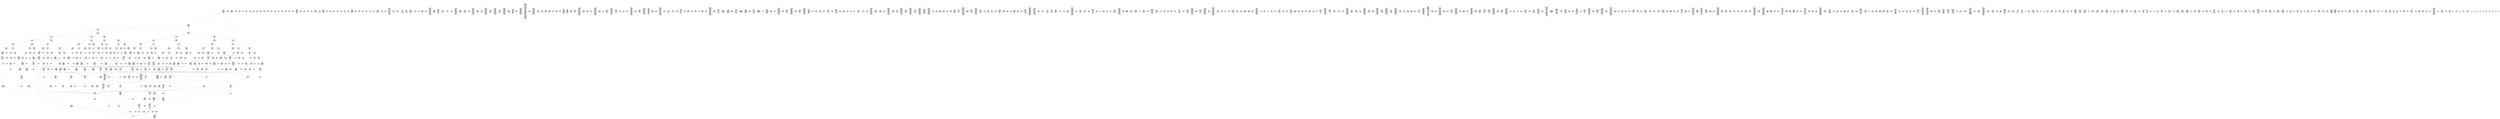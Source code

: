 /* Generated by GvGen v.1.0 (https://www.github.com/stricaud/gvgen) */

digraph G {
compound=true;
   node1 [label="[anywhere]"];
   node2 [label="# 0x0
PUSHX Data
PUSHX Data
MSTORE
PUSHX LogicData
CALLDATASIZE
LT
PUSHX Data
JUMPI
"];
   node3 [label="# 0xd
PUSHX Data
CALLDATALOAD
PUSHX BitData
SHR
PUSHX LogicData
GT
PUSHX Data
JUMPI
"];
   node4 [label="# 0x1e
PUSHX LogicData
GT
PUSHX Data
JUMPI
"];
   node5 [label="# 0x29
PUSHX LogicData
GT
PUSHX Data
JUMPI
"];
   node6 [label="# 0x34
PUSHX LogicData
GT
PUSHX Data
JUMPI
"];
   node7 [label="# 0x3f
PUSHX LogicData
EQ
PUSHX Data
JUMPI
"];
   node8 [label="# 0x4a
PUSHX LogicData
EQ
PUSHX Data
JUMPI
"];
   node9 [label="# 0x55
PUSHX LogicData
EQ
PUSHX Data
JUMPI
"];
   node10 [label="# 0x60
PUSHX LogicData
EQ
PUSHX Data
JUMPI
"];
   node11 [label="# 0x6b
PUSHX Data
REVERT
"];
   node12 [label="# 0x6f
JUMPDEST
PUSHX LogicData
EQ
PUSHX Data
JUMPI
"];
   node13 [label="# 0x7b
PUSHX LogicData
EQ
PUSHX Data
JUMPI
"];
   node14 [label="# 0x86
PUSHX LogicData
EQ
PUSHX Data
JUMPI
"];
   node15 [label="# 0x91
PUSHX Data
REVERT
"];
   node16 [label="# 0x95
JUMPDEST
PUSHX LogicData
GT
PUSHX Data
JUMPI
"];
   node17 [label="# 0xa1
PUSHX LogicData
EQ
PUSHX Data
JUMPI
"];
   node18 [label="# 0xac
PUSHX LogicData
EQ
PUSHX Data
JUMPI
"];
   node19 [label="# 0xb7
PUSHX LogicData
EQ
PUSHX Data
JUMPI
"];
   node20 [label="# 0xc2
PUSHX LogicData
EQ
PUSHX Data
JUMPI
"];
   node21 [label="# 0xcd
PUSHX Data
REVERT
"];
   node22 [label="# 0xd1
JUMPDEST
PUSHX LogicData
EQ
PUSHX Data
JUMPI
"];
   node23 [label="# 0xdd
PUSHX LogicData
EQ
PUSHX Data
JUMPI
"];
   node24 [label="# 0xe8
PUSHX LogicData
EQ
PUSHX Data
JUMPI
"];
   node25 [label="# 0xf3
PUSHX Data
REVERT
"];
   node26 [label="# 0xf7
JUMPDEST
PUSHX LogicData
GT
PUSHX Data
JUMPI
"];
   node27 [label="# 0x103
PUSHX LogicData
GT
PUSHX Data
JUMPI
"];
   node28 [label="# 0x10e
PUSHX LogicData
EQ
PUSHX Data
JUMPI
"];
   node29 [label="# 0x119
PUSHX LogicData
EQ
PUSHX Data
JUMPI
"];
   node30 [label="# 0x124
PUSHX LogicData
EQ
PUSHX Data
JUMPI
"];
   node31 [label="# 0x12f
PUSHX LogicData
EQ
PUSHX Data
JUMPI
"];
   node32 [label="# 0x13a
PUSHX Data
REVERT
"];
   node33 [label="# 0x13e
JUMPDEST
PUSHX LogicData
EQ
PUSHX Data
JUMPI
"];
   node34 [label="# 0x14a
PUSHX LogicData
EQ
PUSHX Data
JUMPI
"];
   node35 [label="# 0x155
PUSHX LogicData
EQ
PUSHX Data
JUMPI
"];
   node36 [label="# 0x160
PUSHX Data
REVERT
"];
   node37 [label="# 0x164
JUMPDEST
PUSHX LogicData
GT
PUSHX Data
JUMPI
"];
   node38 [label="# 0x170
PUSHX LogicData
EQ
PUSHX Data
JUMPI
"];
   node39 [label="# 0x17b
PUSHX LogicData
EQ
PUSHX Data
JUMPI
"];
   node40 [label="# 0x186
PUSHX LogicData
EQ
PUSHX Data
JUMPI
"];
   node41 [label="# 0x191
PUSHX LogicData
EQ
PUSHX Data
JUMPI
"];
   node42 [label="# 0x19c
PUSHX Data
REVERT
"];
   node43 [label="# 0x1a0
JUMPDEST
PUSHX LogicData
EQ
PUSHX Data
JUMPI
"];
   node44 [label="# 0x1ac
PUSHX LogicData
EQ
PUSHX Data
JUMPI
"];
   node45 [label="# 0x1b7
PUSHX LogicData
EQ
PUSHX Data
JUMPI
"];
   node46 [label="# 0x1c2
PUSHX Data
REVERT
"];
   node47 [label="# 0x1c6
JUMPDEST
PUSHX LogicData
GT
PUSHX Data
JUMPI
"];
   node48 [label="# 0x1d2
PUSHX LogicData
GT
PUSHX Data
JUMPI
"];
   node49 [label="# 0x1dd
PUSHX LogicData
GT
PUSHX Data
JUMPI
"];
   node50 [label="# 0x1e8
PUSHX LogicData
EQ
PUSHX Data
JUMPI
"];
   node51 [label="# 0x1f3
PUSHX LogicData
EQ
PUSHX Data
JUMPI
"];
   node52 [label="# 0x1fe
PUSHX LogicData
EQ
PUSHX Data
JUMPI
"];
   node53 [label="# 0x209
PUSHX LogicData
EQ
PUSHX Data
JUMPI
"];
   node54 [label="# 0x214
PUSHX Data
REVERT
"];
   node55 [label="# 0x218
JUMPDEST
PUSHX LogicData
EQ
PUSHX Data
JUMPI
"];
   node56 [label="# 0x224
PUSHX LogicData
EQ
PUSHX Data
JUMPI
"];
   node57 [label="# 0x22f
PUSHX LogicData
EQ
PUSHX Data
JUMPI
"];
   node58 [label="# 0x23a
PUSHX Data
REVERT
"];
   node59 [label="# 0x23e
JUMPDEST
PUSHX LogicData
GT
PUSHX Data
JUMPI
"];
   node60 [label="# 0x24a
PUSHX LogicData
EQ
PUSHX Data
JUMPI
"];
   node61 [label="# 0x255
PUSHX LogicData
EQ
PUSHX Data
JUMPI
"];
   node62 [label="# 0x260
PUSHX LogicData
EQ
PUSHX Data
JUMPI
"];
   node63 [label="# 0x26b
PUSHX LogicData
EQ
PUSHX Data
JUMPI
"];
   node64 [label="# 0x276
PUSHX Data
REVERT
"];
   node65 [label="# 0x27a
JUMPDEST
PUSHX LogicData
EQ
PUSHX Data
JUMPI
"];
   node66 [label="# 0x286
PUSHX LogicData
EQ
PUSHX Data
JUMPI
"];
   node67 [label="# 0x291
PUSHX LogicData
EQ
PUSHX Data
JUMPI
"];
   node68 [label="# 0x29c
PUSHX Data
REVERT
"];
   node69 [label="# 0x2a0
JUMPDEST
PUSHX LogicData
GT
PUSHX Data
JUMPI
"];
   node70 [label="# 0x2ac
PUSHX LogicData
GT
PUSHX Data
JUMPI
"];
   node71 [label="# 0x2b7
PUSHX LogicData
EQ
PUSHX Data
JUMPI
"];
   node72 [label="# 0x2c2
PUSHX LogicData
EQ
PUSHX Data
JUMPI
"];
   node73 [label="# 0x2cd
PUSHX LogicData
EQ
PUSHX Data
JUMPI
"];
   node74 [label="# 0x2d8
PUSHX LogicData
EQ
PUSHX Data
JUMPI
"];
   node75 [label="# 0x2e3
PUSHX Data
REVERT
"];
   node76 [label="# 0x2e7
JUMPDEST
PUSHX LogicData
EQ
PUSHX Data
JUMPI
"];
   node77 [label="# 0x2f3
PUSHX LogicData
EQ
PUSHX Data
JUMPI
"];
   node78 [label="# 0x2fe
PUSHX LogicData
EQ
PUSHX Data
JUMPI
"];
   node79 [label="# 0x309
PUSHX Data
REVERT
"];
   node80 [label="# 0x30d
JUMPDEST
PUSHX LogicData
GT
PUSHX Data
JUMPI
"];
   node81 [label="# 0x319
PUSHX LogicData
EQ
PUSHX Data
JUMPI
"];
   node82 [label="# 0x324
PUSHX LogicData
EQ
PUSHX Data
JUMPI
"];
   node83 [label="# 0x32f
PUSHX LogicData
EQ
PUSHX Data
JUMPI
"];
   node84 [label="# 0x33a
PUSHX Data
REVERT
"];
   node85 [label="# 0x33e
JUMPDEST
PUSHX LogicData
EQ
PUSHX Data
JUMPI
"];
   node86 [label="# 0x34a
PUSHX LogicData
EQ
PUSHX Data
JUMPI
"];
   node87 [label="# 0x355
PUSHX LogicData
EQ
PUSHX Data
JUMPI
"];
   node88 [label="# 0x360
JUMPDEST
PUSHX Data
REVERT
"];
   node89 [label="# 0x365
JUMPDEST
CALLVALUE
ISZERO
PUSHX Data
JUMPI
"];
   node90 [label="# 0x36d
PUSHX Data
REVERT
"];
   node91 [label="# 0x371
JUMPDEST
PUSHX Data
PUSHX Data
CALLDATASIZE
PUSHX Data
PUSHX Data
JUMP
"];
   node92 [label="# 0x380
JUMPDEST
PUSHX Data
JUMP
"];
   node93 [label="# 0x385
JUMPDEST
PUSHX MemData
MLOAD
ISZERO
ISZERO
MSTORE
PUSHX ArithData
ADD
"];
   node94 [label="# 0x391
JUMPDEST
PUSHX MemData
MLOAD
SUB
RETURN
"];
   node95 [label="# 0x39a
JUMPDEST
CALLVALUE
ISZERO
PUSHX Data
JUMPI
"];
   node96 [label="# 0x3a2
PUSHX Data
REVERT
"];
   node97 [label="# 0x3a6
JUMPDEST
PUSHX Data
PUSHX Data
JUMP
"];
   node98 [label="# 0x3af
JUMPDEST
PUSHX MemData
MLOAD
PUSHX Data
PUSHX Data
JUMP
"];
   node99 [label="# 0x3bc
JUMPDEST
CALLVALUE
ISZERO
PUSHX Data
JUMPI
"];
   node100 [label="# 0x3c4
PUSHX Data
REVERT
"];
   node101 [label="# 0x3c8
JUMPDEST
PUSHX Data
PUSHX Data
CALLDATASIZE
PUSHX Data
PUSHX Data
JUMP
"];
   node102 [label="# 0x3d7
JUMPDEST
PUSHX Data
JUMP
"];
   node103 [label="# 0x3dc
JUMPDEST
PUSHX MemData
MLOAD
PUSHX BitData
AND
MSTORE
PUSHX ArithData
ADD
PUSHX Data
JUMP
"];
   node104 [label="# 0x401
JUMPDEST
PUSHX Data
PUSHX Data
CALLDATASIZE
PUSHX Data
PUSHX Data
JUMP
"];
   node105 [label="# 0x40f
JUMPDEST
PUSHX Data
JUMP
"];
   node106 [label="# 0x414
JUMPDEST
STOP
"];
   node107 [label="# 0x416
JUMPDEST
CALLVALUE
ISZERO
PUSHX Data
JUMPI
"];
   node108 [label="# 0x41e
PUSHX Data
REVERT
"];
   node109 [label="# 0x422
JUMPDEST
PUSHX Data
PUSHX Data
CALLDATASIZE
PUSHX Data
PUSHX Data
JUMP
"];
   node110 [label="# 0x431
JUMPDEST
PUSHX Data
JUMP
"];
   node111 [label="# 0x436
JUMPDEST
CALLVALUE
ISZERO
PUSHX Data
JUMPI
"];
   node112 [label="# 0x43e
PUSHX Data
REVERT
"];
   node113 [label="# 0x442
JUMPDEST
PUSHX Data
PUSHX StorData
SLOAD
JUMP
"];
   node114 [label="# 0x44c
JUMPDEST
PUSHX MemData
MLOAD
MSTORE
PUSHX ArithData
ADD
PUSHX Data
JUMP
"];
   node115 [label="# 0x45a
JUMPDEST
CALLVALUE
ISZERO
PUSHX Data
JUMPI
"];
   node116 [label="# 0x462
PUSHX Data
REVERT
"];
   node117 [label="# 0x466
JUMPDEST
PUSHX Data
PUSHX StorData
SLOAD
JUMP
"];
   node118 [label="# 0x470
JUMPDEST
CALLVALUE
ISZERO
PUSHX Data
JUMPI
"];
   node119 [label="# 0x478
PUSHX Data
REVERT
"];
   node120 [label="# 0x47c
JUMPDEST
PUSHX Data
PUSHX Data
CALLDATASIZE
PUSHX Data
PUSHX Data
JUMP
"];
   node121 [label="# 0x48b
JUMPDEST
PUSHX Data
JUMP
"];
   node122 [label="# 0x490
JUMPDEST
CALLVALUE
ISZERO
PUSHX Data
JUMPI
"];
   node123 [label="# 0x498
PUSHX Data
REVERT
"];
   node124 [label="# 0x49c
JUMPDEST
PUSHX StorData
SLOAD
PUSHX Data
JUMP
"];
   node125 [label="# 0x4a5
JUMPDEST
CALLVALUE
ISZERO
PUSHX Data
JUMPI
"];
   node126 [label="# 0x4ad
PUSHX Data
REVERT
"];
   node127 [label="# 0x4b1
JUMPDEST
PUSHX Data
PUSHX Data
CALLDATASIZE
PUSHX Data
PUSHX Data
JUMP
"];
   node128 [label="# 0x4c0
JUMPDEST
PUSHX Data
JUMP
"];
   node129 [label="# 0x4c5
JUMPDEST
CALLVALUE
ISZERO
PUSHX Data
JUMPI
"];
   node130 [label="# 0x4cd
PUSHX Data
REVERT
"];
   node131 [label="# 0x4d1
JUMPDEST
PUSHX StorData
SLOAD
PUSHX Data
PUSHX BitData
AND
JUMP
"];
   node132 [label="# 0x4f2
JUMPDEST
CALLVALUE
ISZERO
PUSHX Data
JUMPI
"];
   node133 [label="# 0x4fa
PUSHX Data
REVERT
"];
   node134 [label="# 0x4fe
JUMPDEST
PUSHX Data
PUSHX Data
CALLDATASIZE
PUSHX Data
PUSHX Data
JUMP
"];
   node135 [label="# 0x50d
JUMPDEST
PUSHX Data
JUMP
"];
   node136 [label="# 0x512
JUMPDEST
CALLVALUE
ISZERO
PUSHX Data
JUMPI
"];
   node137 [label="# 0x51a
PUSHX Data
REVERT
"];
   node138 [label="# 0x51e
JUMPDEST
PUSHX Data
PUSHX StorData
SLOAD
JUMP
"];
   node139 [label="# 0x528
JUMPDEST
CALLVALUE
ISZERO
PUSHX Data
JUMPI
"];
   node140 [label="# 0x530
PUSHX Data
REVERT
"];
   node141 [label="# 0x534
JUMPDEST
PUSHX Data
PUSHX Data
CALLDATASIZE
PUSHX Data
PUSHX Data
JUMP
"];
   node142 [label="# 0x543
JUMPDEST
PUSHX Data
JUMP
"];
   node143 [label="# 0x548
JUMPDEST
CALLVALUE
ISZERO
PUSHX Data
JUMPI
"];
   node144 [label="# 0x550
PUSHX Data
REVERT
"];
   node145 [label="# 0x554
JUMPDEST
PUSHX Data
PUSHX Data
JUMP
"];
   node146 [label="# 0x55d
JUMPDEST
CALLVALUE
ISZERO
PUSHX Data
JUMPI
"];
   node147 [label="# 0x565
PUSHX Data
REVERT
"];
   node148 [label="# 0x569
JUMPDEST
PUSHX Data
PUSHX Data
CALLDATASIZE
PUSHX Data
PUSHX Data
JUMP
"];
   node149 [label="# 0x578
JUMPDEST
PUSHX Data
JUMP
"];
   node150 [label="# 0x57d
JUMPDEST
CALLVALUE
ISZERO
PUSHX Data
JUMPI
"];
   node151 [label="# 0x585
PUSHX Data
REVERT
"];
   node152 [label="# 0x589
JUMPDEST
PUSHX Data
PUSHX Data
CALLDATASIZE
PUSHX Data
PUSHX Data
JUMP
"];
   node153 [label="# 0x598
JUMPDEST
PUSHX Data
JUMP
"];
   node154 [label="# 0x59d
JUMPDEST
CALLVALUE
ISZERO
PUSHX Data
JUMPI
"];
   node155 [label="# 0x5a5
PUSHX Data
REVERT
"];
   node156 [label="# 0x5a9
JUMPDEST
PUSHX Data
PUSHX Data
CALLDATASIZE
PUSHX Data
PUSHX Data
JUMP
"];
   node157 [label="# 0x5b8
JUMPDEST
PUSHX Data
JUMP
"];
   node158 [label="# 0x5bd
JUMPDEST
CALLVALUE
ISZERO
PUSHX Data
JUMPI
"];
   node159 [label="# 0x5c5
PUSHX Data
REVERT
"];
   node160 [label="# 0x5c9
JUMPDEST
PUSHX Data
PUSHX Data
CALLDATASIZE
PUSHX Data
PUSHX Data
JUMP
"];
   node161 [label="# 0x5d8
JUMPDEST
PUSHX Data
JUMP
"];
   node162 [label="# 0x5dd
JUMPDEST
CALLVALUE
ISZERO
PUSHX Data
JUMPI
"];
   node163 [label="# 0x5e5
PUSHX Data
REVERT
"];
   node164 [label="# 0x5e9
JUMPDEST
PUSHX Data
PUSHX StorData
SLOAD
JUMP
"];
   node165 [label="# 0x5f3
JUMPDEST
CALLVALUE
ISZERO
PUSHX Data
JUMPI
"];
   node166 [label="# 0x5fb
PUSHX Data
REVERT
"];
   node167 [label="# 0x5ff
JUMPDEST
PUSHX Data
PUSHX Data
CALLDATASIZE
PUSHX Data
PUSHX Data
JUMP
"];
   node168 [label="# 0x60e
JUMPDEST
PUSHX Data
JUMP
"];
   node169 [label="# 0x613
JUMPDEST
PUSHX Data
PUSHX Data
CALLDATASIZE
PUSHX Data
PUSHX Data
JUMP
"];
   node170 [label="# 0x621
JUMPDEST
PUSHX Data
JUMP
"];
   node171 [label="# 0x626
JUMPDEST
CALLVALUE
ISZERO
PUSHX Data
JUMPI
"];
   node172 [label="# 0x62e
PUSHX Data
REVERT
"];
   node173 [label="# 0x632
JUMPDEST
PUSHX Data
PUSHX Data
CALLDATASIZE
PUSHX Data
PUSHX Data
JUMP
"];
   node174 [label="# 0x641
JUMPDEST
PUSHX Data
JUMP
"];
   node175 [label="# 0x646
JUMPDEST
CALLVALUE
ISZERO
PUSHX Data
JUMPI
"];
   node176 [label="# 0x64e
PUSHX Data
REVERT
"];
   node177 [label="# 0x652
JUMPDEST
PUSHX Data
PUSHX StorData
SLOAD
JUMP
"];
   node178 [label="# 0x65c
JUMPDEST
CALLVALUE
ISZERO
PUSHX Data
JUMPI
"];
   node179 [label="# 0x664
PUSHX Data
REVERT
"];
   node180 [label="# 0x668
JUMPDEST
PUSHX Data
PUSHX Data
CALLDATASIZE
PUSHX Data
PUSHX Data
JUMP
"];
   node181 [label="# 0x677
JUMPDEST
PUSHX Data
JUMP
"];
   node182 [label="# 0x67c
JUMPDEST
CALLVALUE
ISZERO
PUSHX Data
JUMPI
"];
   node183 [label="# 0x684
PUSHX Data
REVERT
"];
   node184 [label="# 0x688
JUMPDEST
PUSHX Data
PUSHX Data
CALLDATASIZE
PUSHX Data
PUSHX Data
JUMP
"];
   node185 [label="# 0x697
JUMPDEST
PUSHX Data
JUMP
"];
   node186 [label="# 0x69c
JUMPDEST
CALLVALUE
ISZERO
PUSHX Data
JUMPI
"];
   node187 [label="# 0x6a4
PUSHX Data
REVERT
"];
   node188 [label="# 0x6a8
JUMPDEST
PUSHX Data
PUSHX Data
CALLDATASIZE
PUSHX Data
PUSHX Data
JUMP
"];
   node189 [label="# 0x6b7
JUMPDEST
PUSHX Data
PUSHX Data
MSTORE
PUSHX Data
MSTORE
PUSHX Data
SHA3
SLOAD
PUSHX BitData
AND
JUMP
"];
   node190 [label="# 0x6cc
JUMPDEST
CALLVALUE
ISZERO
PUSHX Data
JUMPI
"];
   node191 [label="# 0x6d4
PUSHX Data
REVERT
"];
   node192 [label="# 0x6d8
JUMPDEST
PUSHX StorData
SLOAD
PUSHX Data
PUSHX BitData
AND
JUMP
"];
   node193 [label="# 0x6e6
JUMPDEST
CALLVALUE
ISZERO
PUSHX Data
JUMPI
"];
   node194 [label="# 0x6ee
PUSHX Data
REVERT
"];
   node195 [label="# 0x6f2
JUMPDEST
PUSHX Data
PUSHX Data
CALLDATASIZE
PUSHX Data
PUSHX Data
JUMP
"];
   node196 [label="# 0x701
JUMPDEST
PUSHX Data
JUMP
"];
   node197 [label="# 0x706
JUMPDEST
CALLVALUE
ISZERO
PUSHX Data
JUMPI
"];
   node198 [label="# 0x70e
PUSHX Data
REVERT
"];
   node199 [label="# 0x712
JUMPDEST
PUSHX Data
PUSHX Data
JUMP
"];
   node200 [label="# 0x71b
JUMPDEST
CALLVALUE
ISZERO
PUSHX Data
JUMPI
"];
   node201 [label="# 0x723
PUSHX Data
REVERT
"];
   node202 [label="# 0x727
JUMPDEST
PUSHX Data
PUSHX Data
CALLDATASIZE
PUSHX Data
PUSHX Data
JUMP
"];
   node203 [label="# 0x736
JUMPDEST
PUSHX Data
JUMP
"];
   node204 [label="# 0x73b
JUMPDEST
CALLVALUE
ISZERO
PUSHX Data
JUMPI
"];
   node205 [label="# 0x743
PUSHX Data
REVERT
"];
   node206 [label="# 0x747
JUMPDEST
PUSHX Data
PUSHX Data
JUMP
"];
   node207 [label="# 0x750
JUMPDEST
CALLVALUE
ISZERO
PUSHX Data
JUMPI
"];
   node208 [label="# 0x758
PUSHX Data
REVERT
"];
   node209 [label="# 0x75c
JUMPDEST
PUSHX Data
PUSHX StorData
SLOAD
JUMP
"];
   node210 [label="# 0x766
JUMPDEST
CALLVALUE
ISZERO
PUSHX Data
JUMPI
"];
   node211 [label="# 0x76e
PUSHX Data
REVERT
"];
   node212 [label="# 0x772
JUMPDEST
PUSHX Data
PUSHX Data
CALLDATASIZE
PUSHX Data
PUSHX Data
JUMP
"];
   node213 [label="# 0x781
JUMPDEST
PUSHX Data
JUMP
"];
   node214 [label="# 0x786
JUMPDEST
CALLVALUE
ISZERO
PUSHX Data
JUMPI
"];
   node215 [label="# 0x78e
PUSHX Data
REVERT
"];
   node216 [label="# 0x792
JUMPDEST
PUSHX Data
PUSHX Data
CALLDATASIZE
PUSHX Data
PUSHX Data
JUMP
"];
   node217 [label="# 0x7a1
JUMPDEST
PUSHX Data
JUMP
"];
   node218 [label="# 0x7a6
JUMPDEST
PUSHX MemData
MLOAD
PUSHX Data
PUSHX Data
JUMP
"];
   node219 [label="# 0x7b3
JUMPDEST
CALLVALUE
ISZERO
PUSHX Data
JUMPI
"];
   node220 [label="# 0x7bb
PUSHX Data
REVERT
"];
   node221 [label="# 0x7bf
JUMPDEST
PUSHX Data
PUSHX StorData
SLOAD
JUMP
"];
   node222 [label="# 0x7c9
JUMPDEST
CALLVALUE
ISZERO
PUSHX Data
JUMPI
"];
   node223 [label="# 0x7d1
PUSHX Data
REVERT
"];
   node224 [label="# 0x7d5
JUMPDEST
PUSHX Data
PUSHX Data
CALLDATASIZE
PUSHX Data
PUSHX Data
JUMP
"];
   node225 [label="# 0x7e4
JUMPDEST
PUSHX Data
JUMP
"];
   node226 [label="# 0x7e9
JUMPDEST
CALLVALUE
ISZERO
PUSHX Data
JUMPI
"];
   node227 [label="# 0x7f1
PUSHX Data
REVERT
"];
   node228 [label="# 0x7f5
JUMPDEST
PUSHX StorData
SLOAD
PUSHX BitData
AND
PUSHX Data
JUMP
"];
   node229 [label="# 0x814
JUMPDEST
CALLVALUE
ISZERO
PUSHX Data
JUMPI
"];
   node230 [label="# 0x81c
PUSHX Data
REVERT
"];
   node231 [label="# 0x820
JUMPDEST
PUSHX Data
PUSHX Data
CALLDATASIZE
PUSHX Data
PUSHX Data
JUMP
"];
   node232 [label="# 0x82f
JUMPDEST
PUSHX Data
PUSHX Data
MSTORE
PUSHX Data
MSTORE
PUSHX Data
SHA3
SLOAD
JUMP
"];
   node233 [label="# 0x841
JUMPDEST
CALLVALUE
ISZERO
PUSHX Data
JUMPI
"];
   node234 [label="# 0x849
PUSHX Data
REVERT
"];
   node235 [label="# 0x84d
JUMPDEST
PUSHX Data
PUSHX Data
JUMP
"];
   node236 [label="# 0x856
JUMPDEST
CALLVALUE
ISZERO
PUSHX Data
JUMPI
"];
   node237 [label="# 0x85e
PUSHX Data
REVERT
"];
   node238 [label="# 0x862
JUMPDEST
PUSHX Data
PUSHX Data
CALLDATASIZE
PUSHX Data
PUSHX Data
JUMP
"];
   node239 [label="# 0x871
JUMPDEST
PUSHX Data
JUMP
"];
   node240 [label="# 0x876
JUMPDEST
CALLVALUE
ISZERO
PUSHX Data
JUMPI
"];
   node241 [label="# 0x87e
PUSHX Data
REVERT
"];
   node242 [label="# 0x882
JUMPDEST
PUSHX Data
PUSHX Data
CALLDATASIZE
PUSHX Data
PUSHX Data
JUMP
"];
   node243 [label="# 0x891
JUMPDEST
PUSHX Data
JUMP
"];
   node244 [label="# 0x896
JUMPDEST
PUSHX Data
PUSHX Data
CALLDATASIZE
PUSHX Data
PUSHX Data
JUMP
"];
   node245 [label="# 0x8a4
JUMPDEST
PUSHX Data
JUMP
"];
   node246 [label="# 0x8a9
JUMPDEST
CALLVALUE
ISZERO
PUSHX Data
JUMPI
"];
   node247 [label="# 0x8b1
PUSHX Data
REVERT
"];
   node248 [label="# 0x8b5
JUMPDEST
PUSHX Data
PUSHX Data
CALLDATASIZE
PUSHX Data
PUSHX Data
JUMP
"];
   node249 [label="# 0x8c4
JUMPDEST
PUSHX Data
JUMP
"];
   node250 [label="# 0x8c9
JUMPDEST
CALLVALUE
ISZERO
PUSHX Data
JUMPI
"];
   node251 [label="# 0x8d1
PUSHX Data
REVERT
"];
   node252 [label="# 0x8d5
JUMPDEST
PUSHX Data
PUSHX Data
CALLDATASIZE
PUSHX Data
PUSHX Data
JUMP
"];
   node253 [label="# 0x8e4
JUMPDEST
PUSHX Data
JUMP
"];
   node254 [label="# 0x8e9
JUMPDEST
CALLVALUE
ISZERO
PUSHX Data
JUMPI
"];
   node255 [label="# 0x8f1
PUSHX Data
REVERT
"];
   node256 [label="# 0x8f5
JUMPDEST
PUSHX Data
PUSHX Data
CALLDATASIZE
PUSHX Data
PUSHX Data
JUMP
"];
   node257 [label="# 0x904
JUMPDEST
PUSHX Data
JUMP
"];
   node258 [label="# 0x909
JUMPDEST
CALLVALUE
ISZERO
PUSHX Data
JUMPI
"];
   node259 [label="# 0x911
PUSHX Data
REVERT
"];
   node260 [label="# 0x915
JUMPDEST
PUSHX Data
PUSHX Data
CALLDATASIZE
PUSHX Data
PUSHX Data
JUMP
"];
   node261 [label="# 0x924
JUMPDEST
PUSHX Data
JUMP
"];
   node262 [label="# 0x929
JUMPDEST
CALLVALUE
ISZERO
PUSHX Data
JUMPI
"];
   node263 [label="# 0x931
PUSHX Data
REVERT
"];
   node264 [label="# 0x935
JUMPDEST
PUSHX Data
PUSHX Data
CALLDATASIZE
PUSHX Data
PUSHX Data
JUMP
"];
   node265 [label="# 0x944
JUMPDEST
PUSHX Data
PUSHX Data
MSTORE
PUSHX Data
MSTORE
PUSHX Data
SHA3
SLOAD
JUMP
"];
   node266 [label="# 0x956
JUMPDEST
CALLVALUE
ISZERO
PUSHX Data
JUMPI
"];
   node267 [label="# 0x95e
PUSHX Data
REVERT
"];
   node268 [label="# 0x962
JUMPDEST
PUSHX Data
PUSHX StorData
SLOAD
JUMP
"];
   node269 [label="# 0x96c
JUMPDEST
CALLVALUE
ISZERO
PUSHX Data
JUMPI
"];
   node270 [label="# 0x974
PUSHX Data
REVERT
"];
   node271 [label="# 0x978
JUMPDEST
PUSHX Data
PUSHX Data
CALLDATASIZE
PUSHX Data
PUSHX Data
JUMP
"];
   node272 [label="# 0x987
JUMPDEST
PUSHX Data
JUMP
"];
   node273 [label="# 0x98c
JUMPDEST
CALLVALUE
ISZERO
PUSHX Data
JUMPI
"];
   node274 [label="# 0x994
PUSHX Data
REVERT
"];
   node275 [label="# 0x998
JUMPDEST
PUSHX Data
PUSHX Data
CALLDATASIZE
PUSHX Data
PUSHX Data
JUMP
"];
   node276 [label="# 0x9a7
JUMPDEST
PUSHX Data
JUMP
"];
   node277 [label="# 0x9ac
JUMPDEST
CALLVALUE
ISZERO
PUSHX Data
JUMPI
"];
   node278 [label="# 0x9b4
PUSHX Data
REVERT
"];
   node279 [label="# 0x9b8
JUMPDEST
PUSHX Data
PUSHX Data
CALLDATASIZE
PUSHX Data
PUSHX Data
JUMP
"];
   node280 [label="# 0x9c7
JUMPDEST
PUSHX Data
JUMP
"];
   node281 [label="# 0x9cc
JUMPDEST
CALLVALUE
ISZERO
PUSHX Data
JUMPI
"];
   node282 [label="# 0x9d4
PUSHX Data
REVERT
"];
   node283 [label="# 0x9d8
JUMPDEST
PUSHX Data
PUSHX Data
CALLDATASIZE
PUSHX Data
PUSHX Data
JUMP
"];
   node284 [label="# 0x9e7
JUMPDEST
PUSHX Data
JUMP
"];
   node285 [label="# 0x9ec
JUMPDEST
CALLVALUE
ISZERO
PUSHX Data
JUMPI
"];
   node286 [label="# 0x9f4
PUSHX Data
REVERT
"];
   node287 [label="# 0x9f8
JUMPDEST
PUSHX Data
PUSHX Data
CALLDATASIZE
PUSHX Data
PUSHX Data
JUMP
"];
   node288 [label="# 0xa07
JUMPDEST
PUSHX Data
JUMP
"];
   node289 [label="# 0xa0c
JUMPDEST
CALLVALUE
ISZERO
PUSHX Data
JUMPI
"];
   node290 [label="# 0xa14
PUSHX Data
REVERT
"];
   node291 [label="# 0xa18
JUMPDEST
PUSHX Data
PUSHX Data
CALLDATASIZE
PUSHX Data
PUSHX Data
JUMP
"];
   node292 [label="# 0xa27
JUMPDEST
PUSHX Data
JUMP
"];
   node293 [label="# 0xa2c
JUMPDEST
PUSHX Data
PUSHX BitData
AND
PUSHX LogicData
EQ
PUSHX Data
JUMPI
"];
   node294 [label="# 0xa79
PUSHX Data
PUSHX Data
JUMP
"];
   node295 [label="# 0xa82
JUMPDEST
JUMP
"];
   node296 [label="# 0xa88
JUMPDEST
PUSHX Data
PUSHX StorData
SLOAD
PUSHX Data
PUSHX Data
JUMP
"];
   node297 [label="# 0xa97
JUMPDEST
PUSHX ArithData
ADD
PUSHX ArithData
DIV
MUL
PUSHX ArithData
ADD
PUSHX MemData
MLOAD
ADD
PUSHX Data
MSTORE
MSTORE
PUSHX ArithData
ADD
SLOAD
PUSHX Data
PUSHX Data
JUMP
"];
   node298 [label="# 0xac3
JUMPDEST
ISZERO
PUSHX Data
JUMPI
"];
   node299 [label="# 0xaca
PUSHX LogicData
LT
PUSHX Data
JUMPI
"];
   node300 [label="# 0xad2
PUSHX ArithData
SLOAD
DIV
MUL
MSTORE
PUSHX ArithData
ADD
PUSHX Data
JUMP
"];
   node301 [label="# 0xae5
JUMPDEST
ADD
PUSHX Data
MSTORE
PUSHX Data
PUSHX Data
SHA3
"];
   node302 [label="# 0xaf3
JUMPDEST
SLOAD
MSTORE
PUSHX ArithData
ADD
PUSHX ArithData
ADD
GT
PUSHX Data
JUMPI
"];
   node303 [label="# 0xb07
SUB
PUSHX BitData
AND
ADD
"];
   node304 [label="# 0xb10
JUMPDEST
JUMP
"];
   node305 [label="# 0xb1a
JUMPDEST
PUSHX Data
PUSHX Data
PUSHX Data
JUMP
"];
   node306 [label="# 0xb25
JUMPDEST
PUSHX Data
JUMPI
"];
   node307 [label="# 0xb2a
PUSHX MemData
MLOAD
PUSHX Data
MSTORE
PUSHX Data
PUSHX ArithData
ADD
MSTORE
PUSHX Data
PUSHX ArithData
ADD
MSTORE
PUSHX Data
PUSHX ArithData
ADD
MSTORE
PUSHX Data
PUSHX ArithData
ADD
MSTORE
PUSHX ArithData
ADD
"];
   node308 [label="# 0xbad
JUMPDEST
PUSHX MemData
MLOAD
SUB
REVERT
"];
   node309 [label="# 0xbb6
JUMPDEST
PUSHX Data
PUSHX Data
PUSHX Data
PUSHX Data
PUSHX Data
JUMP
"];
   node310 [label="# 0xbc5
JUMPDEST
MSTORE
PUSHX ArithData
ADD
MSTORE
PUSHX ArithData
ADD
PUSHX Data
SHA3
SLOAD
PUSHX BitData
AND
JUMP
"];
   node311 [label="# 0xbf2
JUMPDEST
PUSHX LogicData
GT
ISZERO
PUSHX Data
JUMPI
"];
   node312 [label="# 0xbfe
PUSHX StorData
SLOAD
GT
ISZERO
"];
   node313 [label="# 0xc05
JUMPDEST
PUSHX Data
JUMPI
"];
   node314 [label="# 0xc0a
PUSHX MemData
MLOAD
PUSHX Data
MSTORE
PUSHX Data
PUSHX ArithData
ADD
MSTORE
PUSHX Data
PUSHX ArithData
ADD
MSTORE
PUSHX Data
PUSHX ArithData
ADD
MSTORE
PUSHX ArithData
ADD
PUSHX Data
JUMP
"];
   node315 [label="# 0xc6b
JUMPDEST
PUSHX StorData
SLOAD
PUSHX Data
PUSHX Data
PUSHX Data
JUMP
"];
   node316 [label="# 0xc79
JUMPDEST
PUSHX StorData
SLOAD
PUSHX Data
PUSHX Data
JUMP
"];
   node317 [label="# 0xc87
JUMPDEST
LT
PUSHX Data
JUMPI
"];
   node318 [label="# 0xc8d
PUSHX MemData
MLOAD
PUSHX Data
MSTORE
PUSHX Data
PUSHX ArithData
ADD
MSTORE
PUSHX Data
PUSHX ArithData
ADD
MSTORE
PUSHX Data
PUSHX ArithData
ADD
MSTORE
PUSHX ArithData
ADD
PUSHX Data
JUMP
"];
   node319 [label="# 0xcee
JUMPDEST
PUSHX StorData
SLOAD
PUSHX Data
PUSHX Data
JUMP
"];
   node320 [label="# 0xcfd
JUMPDEST
CALLVALUE
LT
ISZERO
PUSHX Data
JUMPI
"];
   node321 [label="# 0xd05
PUSHX MemData
MLOAD
PUSHX Data
MSTORE
PUSHX Data
PUSHX ArithData
ADD
MSTORE
PUSHX Data
PUSHX ArithData
ADD
MSTORE
PUSHX Data
PUSHX ArithData
ADD
MSTORE
PUSHX ArithData
ADD
PUSHX Data
JUMP
"];
   node322 [label="# 0xd66
JUMPDEST
PUSHX StorData
SLOAD
PUSHX BitData
AND
ISZERO
PUSHX Data
JUMPI
"];
   node323 [label="# 0xd72
PUSHX MemData
MLOAD
PUSHX Data
MSTORE
PUSHX Data
PUSHX ArithData
ADD
MSTORE
PUSHX Data
PUSHX ArithData
ADD
MSTORE
PUSHX Data
PUSHX ArithData
ADD
MSTORE
PUSHX ArithData
ADD
PUSHX Data
JUMP
"];
   node324 [label="# 0xdd3
JUMPDEST
TIMESTAMP
PUSHX StorData
SLOAD
GT
ISZERO
PUSHX Data
JUMPI
"];
   node325 [label="# 0xdde
PUSHX MemData
MLOAD
PUSHX Data
MSTORE
PUSHX Data
PUSHX ArithData
ADD
MSTORE
PUSHX Data
PUSHX ArithData
ADD
MSTORE
PUSHX Data
PUSHX ArithData
ADD
MSTORE
PUSHX ArithData
ADD
PUSHX Data
JUMP
"];
   node326 [label="# 0xe3f
JUMPDEST
PUSHX StorData
SLOAD
PUSHX Data
PUSHX Data
PUSHX Data
JUMP
"];
   node327 [label="# 0xe4d
JUMPDEST
CALLER
PUSHX Data
MSTORE
PUSHX Data
PUSHX Data
MSTORE
PUSHX Data
SHA3
SLOAD
PUSHX Data
PUSHX Data
JUMP
"];
   node328 [label="# 0xe68
JUMPDEST
LT
PUSHX Data
JUMPI
"];
   node329 [label="# 0xe6e
PUSHX MemData
MLOAD
PUSHX Data
MSTORE
PUSHX Data
PUSHX ArithData
ADD
MSTORE
PUSHX Data
PUSHX ArithData
ADD
MSTORE
PUSHX Data
PUSHX ArithData
ADD
MSTORE
PUSHX ArithData
ADD
PUSHX Data
JUMP
"];
   node330 [label="# 0xecf
JUMPDEST
PUSHX MemData
MLOAD
PUSHX BitData
CALLER
PUSHX BitData
SHL
AND
PUSHX ArithData
ADD
MSTORE
PUSHX Data
PUSHX ArithData
ADD
PUSHX MemData
MLOAD
PUSHX ArithData
SUB
SUB
MSTORE
PUSHX Data
MSTORE
MLOAD
PUSHX ArithData
ADD
SHA3
PUSHX Data
PUSHX ArithData
MUL
PUSHX ArithData
ADD
PUSHX MemData
MLOAD
ADD
PUSHX Data
MSTORE
MSTORE
PUSHX ArithData
ADD
PUSHX ArithData
MUL
CALLDATACOPY
PUSHX Data
ADD
MSTORE
PUSHX StorData
SLOAD
PUSHX Data
JUMP
"];
   node331 [label="# 0xf5c
JUMPDEST
PUSHX Data
JUMPI
"];
   node332 [label="# 0xf61
PUSHX MemData
MLOAD
PUSHX Data
MSTORE
PUSHX Data
PUSHX ArithData
ADD
MSTORE
PUSHX Data
PUSHX ArithData
ADD
MSTORE
PUSHX Data
PUSHX ArithData
ADD
MSTORE
PUSHX ArithData
ADD
PUSHX Data
JUMP
"];
   node333 [label="# 0xfc2
JUMPDEST
PUSHX StorData
SLOAD
PUSHX Data
"];
   node334 [label="# 0xfc8
JUMPDEST
LT
ISZERO
PUSHX Data
JUMPI
"];
   node335 [label="# 0xfd1
PUSHX Data
CALLER
PUSHX Data
PUSHX Data
JUMP
"];
   node336 [label="# 0xfde
JUMPDEST
PUSHX Data
PUSHX Data
PUSHX Data
JUMP
"];
   node337 [label="# 0xfe9
JUMPDEST
PUSHX Data
JUMP
"];
   node338 [label="# 0xfee
JUMPDEST
PUSHX Data
PUSHX Data
JUMP
"];
   node339 [label="# 0xff8
JUMPDEST
PUSHX Data
JUMP
"];
   node340 [label="# 0x1000
JUMPDEST
CALLER
PUSHX Data
MSTORE
PUSHX Data
PUSHX Data
MSTORE
PUSHX Data
SHA3
SLOAD
PUSHX Data
PUSHX Data
JUMP
"];
   node341 [label="# 0x101c
JUMPDEST
CALLER
PUSHX Data
MSTORE
PUSHX Data
PUSHX Data
MSTORE
PUSHX Data
SHA3
SSTORE
JUMP
"];
   node342 [label="# 0x1035
JUMPDEST
PUSHX Data
PUSHX Data
PUSHX Data
JUMP
"];
   node343 [label="# 0x1040
JUMPDEST
PUSHX BitData
AND
PUSHX BitData
AND
SUB
PUSHX Data
JUMPI
"];
   node344 [label="# 0x1076
PUSHX MemData
MLOAD
PUSHX Data
MSTORE
PUSHX Data
PUSHX ArithData
ADD
MSTORE
PUSHX Data
PUSHX ArithData
ADD
MSTORE
PUSHX Data
PUSHX ArithData
ADD
MSTORE
PUSHX Data
PUSHX ArithData
ADD
MSTORE
PUSHX ArithData
ADD
PUSHX Data
JUMP
"];
   node345 [label="# 0x10fd
JUMPDEST
CALLER
PUSHX BitData
AND
EQ
PUSHX Data
JUMPI
"];
   node346 [label="# 0x111c
PUSHX Data
CALLER
PUSHX Data
JUMP
"];
   node347 [label="# 0x1126
JUMPDEST
PUSHX Data
JUMPI
"];
   node348 [label="# 0x112b
PUSHX MemData
MLOAD
PUSHX Data
MSTORE
PUSHX Data
PUSHX ArithData
ADD
MSTORE
PUSHX Data
PUSHX ArithData
ADD
MSTORE
PUSHX Data
PUSHX ArithData
ADD
MSTORE
PUSHX Data
PUSHX ArithData
ADD
MSTORE
PUSHX ArithData
ADD
PUSHX Data
JUMP
"];
   node349 [label="# 0x11b2
JUMPDEST
PUSHX Data
PUSHX Data
JUMP
"];
   node350 [label="# 0x11bc
JUMPDEST
JUMP
"];
   node351 [label="# 0x11c1
JUMPDEST
PUSHX StorData
SLOAD
PUSHX BitData
AND
CALLER
EQ
PUSHX Data
JUMPI
"];
   node352 [label="# 0x11e1
PUSHX MemData
MLOAD
PUSHX Data
MSTORE
PUSHX Data
PUSHX ArithData
ADD
MSTORE
PUSHX ArithData
ADD
MSTORE
PUSHX Data
PUSHX ArithData
ADD
MSTORE
PUSHX ArithData
ADD
PUSHX Data
JUMP
"];
   node353 [label="# 0x1242
JUMPDEST
PUSHX StorData
SLOAD
PUSHX BitData
AND
ISZERO
ISZERO
OR
SSTORE
JUMP
"];
   node354 [label="# 0x1273
JUMPDEST
PUSHX Data
CALLER
"];
   node355 [label="# 0x1278
JUMPDEST
PUSHX Data
JUMP
"];
   node356 [label="# 0x127e
JUMPDEST
PUSHX Data
JUMPI
"];
   node357 [label="# 0x1283
PUSHX MemData
MLOAD
PUSHX Data
MSTORE
PUSHX Data
PUSHX ArithData
ADD
MSTORE
PUSHX Data
PUSHX ArithData
ADD
MSTORE
PUSHX Data
PUSHX ArithData
ADD
MSTORE
PUSHX Data
PUSHX ArithData
ADD
MSTORE
PUSHX ArithData
ADD
PUSHX Data
JUMP
"];
   node358 [label="# 0x130a
JUMPDEST
PUSHX Data
PUSHX Data
JUMP
"];
   node359 [label="# 0x1315
JUMPDEST
PUSHX StorData
SLOAD
PUSHX BitData
AND
CALLER
EQ
PUSHX Data
JUMPI
"];
   node360 [label="# 0x1335
PUSHX MemData
MLOAD
PUSHX Data
MSTORE
PUSHX Data
PUSHX ArithData
ADD
MSTORE
PUSHX ArithData
ADD
MSTORE
PUSHX Data
PUSHX ArithData
ADD
MSTORE
PUSHX ArithData
ADD
PUSHX Data
JUMP
"];
   node361 [label="# 0x1396
JUMPDEST
PUSHX BitData
AND
PUSHX Data
MSTORE
PUSHX Data
PUSHX Data
MSTORE
PUSHX Data
SHA3
SLOAD
PUSHX BitData
AND
PUSHX BitData
AND
ISZERO
OR
SSTORE
JUMP
"];
   node362 [label="# 0x13ea
JUMPDEST
PUSHX Data
PUSHX Data
PUSHX Data
JUMP
"];
   node363 [label="# 0x13f5
JUMPDEST
LT
PUSHX Data
JUMPI
"];
   node364 [label="# 0x13fc
PUSHX MemData
MLOAD
PUSHX Data
MSTORE
PUSHX Data
PUSHX ArithData
ADD
MSTORE
PUSHX Data
PUSHX ArithData
ADD
MSTORE
PUSHX Data
PUSHX ArithData
ADD
MSTORE
PUSHX Data
PUSHX ArithData
ADD
MSTORE
PUSHX ArithData
ADD
PUSHX Data
JUMP
"];
   node365 [label="# 0x1483
JUMPDEST
PUSHX Data
"];
   node366 [label="# 0x1487
JUMPDEST
PUSHX StorData
SLOAD
LT
ISZERO
PUSHX Data
JUMPI
"];
   node367 [label="# 0x1492
PUSHX StorData
SLOAD
LT
PUSHX Data
JUMPI
"];
   node368 [label="# 0x149d
PUSHX Data
PUSHX Data
JUMP
"];
   node369 [label="# 0x14a4
JUMPDEST
PUSHX Data
MSTORE
PUSHX Data
SHA3
ADD
SLOAD
PUSHX BitData
AND
AND
SUB
PUSHX Data
JUMPI
"];
   node370 [label="# 0x14d1
SUB
PUSHX Data
JUMPI
"];
   node371 [label="# 0x14d8
PUSHX Data
PUSHX Data
PUSHX Data
JUMP
"];
   node372 [label="# 0x14e2
JUMPDEST
PUSHX Data
JUMP
"];
   node373 [label="# 0x14eb
JUMPDEST
PUSHX Data
PUSHX Data
JUMP
"];
   node374 [label="# 0x14f5
JUMPDEST
"];
   node375 [label="# 0x14f9
JUMPDEST
PUSHX Data
PUSHX Data
JUMP
"];
   node376 [label="# 0x1503
JUMPDEST
PUSHX Data
JUMP
"];
   node377 [label="# 0x150b
JUMPDEST
PUSHX MemData
MLOAD
PUSHX Data
MSTORE
PUSHX Data
PUSHX ArithData
ADD
MSTORE
PUSHX Data
PUSHX ArithData
ADD
MSTORE
PUSHX Data
PUSHX ArithData
ADD
MSTORE
PUSHX Data
PUSHX ArithData
ADD
MSTORE
PUSHX ArithData
ADD
PUSHX Data
JUMP
"];
   node378 [label="# 0x1594
JUMPDEST
PUSHX StorData
SLOAD
PUSHX BitData
AND
CALLER
EQ
PUSHX Data
JUMPI
"];
   node379 [label="# 0x15b4
PUSHX MemData
MLOAD
PUSHX Data
MSTORE
PUSHX Data
PUSHX ArithData
ADD
MSTORE
PUSHX ArithData
ADD
MSTORE
PUSHX Data
PUSHX ArithData
ADD
MSTORE
PUSHX ArithData
ADD
PUSHX Data
JUMP
"];
   node380 [label="# 0x1615
JUMPDEST
SELFBALANCE
PUSHX BitData
PUSHX BitData
AND
PUSHX Data
PUSHX Data
PUSHX Data
PUSHX Data
PUSHX Data
JUMP
"];
   node381 [label="# 0x165e
JUMPDEST
PUSHX Data
PUSHX Data
JUMP
"];
   node382 [label="# 0x1668
JUMPDEST
PUSHX MemData
MLOAD
ISZERO
MUL
PUSHX Data
CALL
ISZERO
ISZERO
PUSHX Data
JUMPI
"];
   node383 [label="# 0x1687
RETURNDATASIZE
PUSHX Data
RETURNDATACOPY
RETURNDATASIZE
PUSHX Data
REVERT
"];
   node384 [label="# 0x1690
JUMPDEST
PUSHX BitData
PUSHX BitData
AND
PUSHX Data
PUSHX Data
PUSHX Data
PUSHX Data
PUSHX Data
JUMP
"];
   node385 [label="# 0x16da
JUMPDEST
PUSHX Data
PUSHX Data
JUMP
"];
   node386 [label="# 0x16e4
JUMPDEST
PUSHX MemData
MLOAD
ISZERO
MUL
PUSHX Data
CALL
ISZERO
ISZERO
PUSHX Data
JUMPI
"];
   node387 [label="# 0x1703
RETURNDATASIZE
PUSHX Data
RETURNDATACOPY
RETURNDATASIZE
PUSHX Data
REVERT
"];
   node388 [label="# 0x170c
JUMPDEST
PUSHX BitData
PUSHX BitData
AND
PUSHX Data
PUSHX Data
PUSHX Data
PUSHX Data
PUSHX Data
JUMP
"];
   node389 [label="# 0x1755
JUMPDEST
PUSHX Data
PUSHX Data
JUMP
"];
   node390 [label="# 0x175f
JUMPDEST
PUSHX MemData
MLOAD
ISZERO
MUL
PUSHX Data
CALL
ISZERO
ISZERO
PUSHX Data
JUMPI
"];
   node391 [label="# 0x177e
RETURNDATASIZE
PUSHX Data
RETURNDATACOPY
RETURNDATASIZE
PUSHX Data
REVERT
"];
   node392 [label="# 0x1787
JUMPDEST
JUMP
"];
   node393 [label="# 0x178b
JUMPDEST
PUSHX Data
PUSHX MemData
MLOAD
PUSHX ArithData
ADD
PUSHX Data
MSTORE
PUSHX Data
MSTORE
PUSHX Data
JUMP
"];
   node394 [label="# 0x17a6
JUMPDEST
PUSHX Data
CALLER
PUSHX Data
JUMP
"];
   node395 [label="# 0x17af
JUMPDEST
PUSHX Data
JUMPI
"];
   node396 [label="# 0x17b4
PUSHX MemData
MLOAD
PUSHX Data
MSTORE
PUSHX Data
PUSHX ArithData
ADD
MSTORE
PUSHX Data
PUSHX ArithData
ADD
MSTORE
PUSHX Data
PUSHX ArithData
ADD
MSTORE
PUSHX ArithData
ADD
PUSHX Data
JUMP
"];
   node397 [label="# 0x1815
JUMPDEST
PUSHX Data
PUSHX Data
JUMP
"];
   node398 [label="# 0x181e
JUMPDEST
JUMP
"];
   node399 [label="# 0x1821
JUMPDEST
PUSHX StorData
SLOAD
PUSHX BitData
AND
CALLER
EQ
PUSHX Data
JUMPI
"];
   node400 [label="# 0x1841
PUSHX MemData
MLOAD
PUSHX Data
MSTORE
PUSHX Data
PUSHX ArithData
ADD
MSTORE
PUSHX ArithData
ADD
MSTORE
PUSHX Data
PUSHX ArithData
ADD
MSTORE
PUSHX ArithData
ADD
PUSHX Data
JUMP
"];
   node401 [label="# 0x18a2
JUMPDEST
PUSHX Data
SSTORE
JUMP
"];
   node402 [label="# 0x18a7
JUMPDEST
PUSHX StorData
SLOAD
PUSHX BitData
AND
CALLER
EQ
PUSHX Data
JUMPI
"];
   node403 [label="# 0x18c7
PUSHX MemData
MLOAD
PUSHX Data
MSTORE
PUSHX Data
PUSHX ArithData
ADD
MSTORE
PUSHX ArithData
ADD
MSTORE
PUSHX Data
PUSHX ArithData
ADD
MSTORE
PUSHX ArithData
ADD
PUSHX Data
JUMP
"];
   node404 [label="# 0x1928
JUMPDEST
PUSHX BitData
AND
PUSHX Data
MSTORE
PUSHX Data
PUSHX Data
MSTORE
PUSHX Data
SHA3
SSTORE
JUMP
"];
   node405 [label="# 0x1951
JUMPDEST
PUSHX Data
"];
   node406 [label="# 0x1955
JUMPDEST
LT
ISZERO
PUSHX Data
JUMPI
"];
   node407 [label="# 0x195e
PUSHX BitData
AND
PUSHX Data
LT
PUSHX Data
JUMPI
"];
   node408 [label="# 0x1981
PUSHX Data
PUSHX Data
JUMP
"];
   node409 [label="# 0x1988
JUMPDEST
PUSHX ArithData
MUL
ADD
CALLDATALOAD
SLOAD
LT
PUSHX Data
JUMPI
"];
   node410 [label="# 0x1998
PUSHX Data
PUSHX Data
JUMP
"];
   node411 [label="# 0x199f
JUMPDEST
PUSHX Data
MSTORE
PUSHX Data
SHA3
ADD
SLOAD
PUSHX BitData
AND
EQ
PUSHX Data
JUMPI
"];
   node412 [label="# 0x19c7
PUSHX Data
PUSHX Data
JUMP
"];
   node413 [label="# 0x19d0
JUMPDEST
PUSHX Data
PUSHX Data
JUMP
"];
   node414 [label="# 0x19d9
JUMPDEST
PUSHX Data
JUMP
"];
   node415 [label="# 0x19e0
JUMPDEST
PUSHX Data
"];
   node416 [label="# 0x19e6
JUMPDEST
JUMP
"];
   node417 [label="# 0x19ed
JUMPDEST
PUSHX LogicData
GT
ISZERO
PUSHX Data
JUMPI
"];
   node418 [label="# 0x19f9
PUSHX StorData
SLOAD
GT
ISZERO
"];
   node419 [label="# 0x1a00
JUMPDEST
PUSHX Data
JUMPI
"];
   node420 [label="# 0x1a05
PUSHX MemData
MLOAD
PUSHX Data
MSTORE
PUSHX Data
PUSHX ArithData
ADD
MSTORE
PUSHX Data
PUSHX ArithData
ADD
MSTORE
PUSHX Data
PUSHX ArithData
ADD
MSTORE
PUSHX ArithData
ADD
PUSHX Data
JUMP
"];
   node421 [label="# 0x1a66
JUMPDEST
PUSHX StorData
SLOAD
PUSHX Data
PUSHX Data
PUSHX Data
JUMP
"];
   node422 [label="# 0x1a74
JUMPDEST
PUSHX StorData
SLOAD
PUSHX Data
PUSHX Data
JUMP
"];
   node423 [label="# 0x1a82
JUMPDEST
LT
PUSHX Data
JUMPI
"];
   node424 [label="# 0x1a88
PUSHX MemData
MLOAD
PUSHX Data
MSTORE
PUSHX Data
PUSHX ArithData
ADD
MSTORE
PUSHX Data
PUSHX ArithData
ADD
MSTORE
PUSHX Data
PUSHX ArithData
ADD
MSTORE
PUSHX ArithData
ADD
PUSHX Data
JUMP
"];
   node425 [label="# 0x1ae9
JUMPDEST
PUSHX StorData
SLOAD
PUSHX Data
PUSHX Data
JUMP
"];
   node426 [label="# 0x1af8
JUMPDEST
CALLVALUE
LT
ISZERO
PUSHX Data
JUMPI
"];
   node427 [label="# 0x1b00
PUSHX MemData
MLOAD
PUSHX Data
MSTORE
PUSHX Data
PUSHX ArithData
ADD
MSTORE
PUSHX Data
PUSHX ArithData
ADD
MSTORE
PUSHX Data
PUSHX ArithData
ADD
MSTORE
PUSHX ArithData
ADD
PUSHX Data
JUMP
"];
   node428 [label="# 0x1b61
JUMPDEST
PUSHX StorData
SLOAD
PUSHX BitData
AND
ISZERO
PUSHX Data
JUMPI
"];
   node429 [label="# 0x1b6d
PUSHX MemData
MLOAD
PUSHX Data
MSTORE
PUSHX Data
PUSHX ArithData
ADD
MSTORE
PUSHX Data
PUSHX ArithData
ADD
MSTORE
PUSHX Data
PUSHX ArithData
ADD
MSTORE
PUSHX ArithData
ADD
PUSHX Data
JUMP
"];
   node430 [label="# 0x1bce
JUMPDEST
TIMESTAMP
PUSHX StorData
SLOAD
GT
ISZERO
PUSHX Data
JUMPI
"];
   node431 [label="# 0x1bd9
PUSHX MemData
MLOAD
PUSHX Data
MSTORE
PUSHX Data
PUSHX ArithData
ADD
MSTORE
PUSHX Data
PUSHX ArithData
ADD
MSTORE
PUSHX Data
PUSHX ArithData
ADD
MSTORE
PUSHX ArithData
ADD
PUSHX Data
JUMP
"];
   node432 [label="# 0x1c3a
JUMPDEST
PUSHX StorData
SLOAD
CALLER
PUSHX Data
MSTORE
PUSHX Data
PUSHX Data
MSTORE
PUSHX Data
SHA3
SLOAD
PUSHX Data
JUMPI
"];
   node433 [label="# 0x1c53
PUSHX MemData
MLOAD
PUSHX Data
MSTORE
PUSHX Data
PUSHX ArithData
ADD
MSTORE
PUSHX Data
PUSHX ArithData
ADD
MSTORE
PUSHX Data
PUSHX ArithData
ADD
MSTORE
PUSHX ArithData
ADD
PUSHX Data
JUMP
"];
   node434 [label="# 0x1cb4
JUMPDEST
PUSHX Data
"];
   node435 [label="# 0x1cb7
JUMPDEST
LT
ISZERO
PUSHX Data
JUMPI
"];
   node436 [label="# 0x1cc0
PUSHX Data
CALLER
PUSHX Data
PUSHX Data
JUMP
"];
   node437 [label="# 0x1ccd
JUMPDEST
PUSHX Data
PUSHX Data
JUMP
"];
   node438 [label="# 0x1cd6
JUMPDEST
PUSHX Data
JUMP
"];
   node439 [label="# 0x1cdd
JUMPDEST
PUSHX Data
PUSHX Data
JUMP
"];
   node440 [label="# 0x1ce8
JUMPDEST
CALLER
PUSHX Data
MSTORE
PUSHX Data
PUSHX Data
MSTORE
PUSHX Data
SHA3
SSTORE
JUMP
"];
   node441 [label="# 0x1cff
JUMPDEST
PUSHX StorData
SLOAD
PUSHX Data
LT
PUSHX Data
JUMPI
"];
   node442 [label="# 0x1d0c
PUSHX MemData
MLOAD
PUSHX Data
MSTORE
PUSHX Data
PUSHX ArithData
ADD
MSTORE
PUSHX Data
PUSHX ArithData
ADD
MSTORE
PUSHX Data
PUSHX ArithData
ADD
MSTORE
PUSHX Data
PUSHX ArithData
ADD
MSTORE
PUSHX ArithData
ADD
PUSHX Data
JUMP
"];
   node443 [label="# 0x1d93
JUMPDEST
PUSHX Data
PUSHX Data
PUSHX Data
JUMP
"];
   node444 [label="# 0x1d9e
JUMPDEST
PUSHX StorData
SLOAD
PUSHX BitData
AND
CALLER
EQ
PUSHX Data
JUMPI
"];
   node445 [label="# 0x1dbe
PUSHX MemData
MLOAD
PUSHX Data
MSTORE
PUSHX Data
PUSHX ArithData
ADD
MSTORE
PUSHX ArithData
ADD
MSTORE
PUSHX Data
PUSHX ArithData
ADD
MSTORE
PUSHX ArithData
ADD
PUSHX Data
JUMP
"];
   node446 [label="# 0x1e1f
JUMPDEST
MLOAD
PUSHX Data
PUSHX Data
PUSHX ArithData
ADD
PUSHX Data
JUMP
"];
   node447 [label="# 0x1e32
JUMPDEST
PUSHX Data
"];
   node448 [label="# 0x1e35
JUMPDEST
MLOAD
LT
ISZERO
PUSHX Data
JUMPI
"];
   node449 [label="# 0x1e3f
PUSHX Data
MLOAD
LT
PUSHX Data
JUMPI
"];
   node450 [label="# 0x1e4e
PUSHX Data
PUSHX Data
JUMP
"];
   node451 [label="# 0x1e55
JUMPDEST
PUSHX ArithData
MUL
PUSHX ArithData
ADD
ADD
MLOAD
PUSHX Data
JUMP
"];
   node452 [label="# 0x1e63
JUMPDEST
PUSHX Data
PUSHX Data
JUMP
"];
   node453 [label="# 0x1e6d
JUMPDEST
PUSHX Data
JUMP
"];
   node454 [label="# 0x1e75
JUMPDEST
JUMP
"];
   node455 [label="# 0x1e7c
JUMPDEST
PUSHX Data
PUSHX Data
PUSHX Data
PUSHX Data
PUSHX Data
JUMP
"];
   node456 [label="# 0x1e8c
JUMPDEST
SLOAD
LT
PUSHX Data
JUMPI
"];
   node457 [label="# 0x1e95
PUSHX Data
PUSHX Data
JUMP
"];
   node458 [label="# 0x1e9c
JUMPDEST
PUSHX Data
MSTORE
PUSHX Data
SHA3
ADD
SLOAD
PUSHX BitData
AND
PUSHX Data
JUMPI
"];
   node459 [label="# 0x1ec6
PUSHX MemData
MLOAD
PUSHX Data
MSTORE
PUSHX Data
PUSHX ArithData
ADD
MSTORE
PUSHX Data
PUSHX ArithData
ADD
MSTORE
PUSHX Data
PUSHX ArithData
ADD
MSTORE
PUSHX Data
PUSHX ArithData
ADD
MSTORE
PUSHX ArithData
ADD
PUSHX Data
JUMP
"];
   node460 [label="# 0x1f4d
JUMPDEST
PUSHX StorData
SLOAD
PUSHX Data
PUSHX Data
JUMP
"];
   node461 [label="# 0x1f5a
JUMPDEST
PUSHX ArithData
ADD
PUSHX ArithData
DIV
MUL
PUSHX ArithData
ADD
PUSHX MemData
MLOAD
ADD
PUSHX Data
MSTORE
MSTORE
PUSHX ArithData
ADD
SLOAD
PUSHX Data
PUSHX Data
JUMP
"];
   node462 [label="# 0x1f86
JUMPDEST
ISZERO
PUSHX Data
JUMPI
"];
   node463 [label="# 0x1f8d
PUSHX LogicData
LT
PUSHX Data
JUMPI
"];
   node464 [label="# 0x1f95
PUSHX ArithData
SLOAD
DIV
MUL
MSTORE
PUSHX ArithData
ADD
PUSHX Data
JUMP
"];
   node465 [label="# 0x1fa8
JUMPDEST
ADD
PUSHX Data
MSTORE
PUSHX Data
PUSHX Data
SHA3
"];
   node466 [label="# 0x1fb6
JUMPDEST
SLOAD
MSTORE
PUSHX ArithData
ADD
PUSHX ArithData
ADD
GT
PUSHX Data
JUMPI
"];
   node467 [label="# 0x1fca
SUB
PUSHX BitData
AND
ADD
"];
   node468 [label="# 0x1fd3
JUMPDEST
JUMP
"];
   node469 [label="# 0x1fdb
JUMPDEST
PUSHX Data
PUSHX BitData
AND
PUSHX Data
JUMPI
"];
   node470 [label="# 0x1ff9
PUSHX MemData
MLOAD
PUSHX Data
MSTORE
PUSHX Data
PUSHX ArithData
ADD
MSTORE
PUSHX Data
PUSHX ArithData
ADD
MSTORE
PUSHX Data
PUSHX ArithData
ADD
MSTORE
PUSHX Data
PUSHX ArithData
ADD
MSTORE
PUSHX ArithData
ADD
PUSHX Data
JUMP
"];
   node471 [label="# 0x2080
JUMPDEST
PUSHX Data
"];
   node472 [label="# 0x2084
JUMPDEST
PUSHX StorData
SLOAD
LT
ISZERO
PUSHX Data
JUMPI
"];
   node473 [label="# 0x208f
PUSHX StorData
SLOAD
LT
PUSHX Data
JUMPI
"];
   node474 [label="# 0x209a
PUSHX Data
PUSHX Data
JUMP
"];
   node475 [label="# 0x20a1
JUMPDEST
PUSHX Data
MSTORE
PUSHX Data
SHA3
ADD
SLOAD
PUSHX BitData
AND
AND
SUB
PUSHX Data
JUMPI
"];
   node476 [label="# 0x20ce
PUSHX Data
PUSHX Data
JUMP
"];
   node477 [label="# 0x20d6
JUMPDEST
"];
   node478 [label="# 0x20d9
JUMPDEST
PUSHX Data
PUSHX Data
JUMP
"];
   node479 [label="# 0x20e2
JUMPDEST
PUSHX Data
JUMP
"];
   node480 [label="# 0x20e9
JUMPDEST
JUMP
"];
   node481 [label="# 0x20f0
JUMPDEST
PUSHX StorData
SLOAD
PUSHX BitData
AND
CALLER
EQ
PUSHX Data
JUMPI
"];
   node482 [label="# 0x2110
PUSHX MemData
MLOAD
PUSHX Data
MSTORE
PUSHX Data
PUSHX ArithData
ADD
MSTORE
PUSHX ArithData
ADD
MSTORE
PUSHX Data
PUSHX ArithData
ADD
MSTORE
PUSHX ArithData
ADD
PUSHX Data
JUMP
"];
   node483 [label="# 0x2171
JUMPDEST
PUSHX Data
PUSHX Data
PUSHX Data
JUMP
"];
   node484 [label="# 0x217b
JUMPDEST
JUMP
"];
   node485 [label="# 0x217d
JUMPDEST
PUSHX StorData
SLOAD
PUSHX BitData
AND
CALLER
EQ
PUSHX Data
JUMPI
"];
   node486 [label="# 0x219d
PUSHX MemData
MLOAD
PUSHX Data
MSTORE
PUSHX Data
PUSHX ArithData
ADD
MSTORE
PUSHX ArithData
ADD
MSTORE
PUSHX Data
PUSHX ArithData
ADD
MSTORE
PUSHX ArithData
ADD
PUSHX Data
JUMP
"];
   node487 [label="# 0x21fe
JUMPDEST
PUSHX Data
SSTORE
JUMP
"];
   node488 [label="# 0x2203
JUMPDEST
PUSHX Data
PUSHX Data
PUSHX Data
PUSHX Data
JUMP
"];
   node489 [label="# 0x2210
JUMPDEST
PUSHX ArithData
SUB
PUSHX Data
JUMPI
"];
   node490 [label="# 0x221b
PUSHX MemData
MLOAD
PUSHX Data
MSTORE
PUSHX ArithData
ADD
MSTORE
"];
   node491 [label="# 0x222c
JUMPDEST
JUMP
"];
   node492 [label="# 0x2234
JUMPDEST
PUSHX Data
PUSHX LogicData
GT
ISZERO
PUSHX Data
JUMPI
"];
   node493 [label="# 0x2248
PUSHX Data
PUSHX Data
JUMP
"];
   node494 [label="# 0x224f
JUMPDEST
PUSHX MemData
MLOAD
MSTORE
PUSHX ArithData
MUL
PUSHX ArithData
ADD
ADD
PUSHX Data
MSTORE
ISZERO
PUSHX Data
JUMPI
"];
   node495 [label="# 0x2269
PUSHX ArithData
ADD
PUSHX ArithData
MUL
CALLDATASIZE
CALLDATACOPY
ADD
"];
   node496 [label="# 0x2278
JUMPDEST
PUSHX Data
"];
   node497 [label="# 0x227e
JUMPDEST
LT
ISZERO
PUSHX Data
JUMPI
"];
   node498 [label="# 0x2287
PUSHX Data
PUSHX Data
JUMP
"];
   node499 [label="# 0x2290
JUMPDEST
MLOAD
LT
PUSHX Data
JUMPI
"];
   node500 [label="# 0x229b
PUSHX Data
PUSHX Data
JUMP
"];
   node501 [label="# 0x22a2
JUMPDEST
PUSHX ArithData
MUL
ADD
ADD
MSTORE
PUSHX Data
PUSHX Data
JUMP
"];
   node502 [label="# 0x22b7
JUMPDEST
PUSHX Data
JUMP
"];
   node503 [label="# 0x22bf
JUMPDEST
PUSHX StorData
SLOAD
PUSHX BitData
AND
CALLER
EQ
PUSHX Data
JUMPI
"];
   node504 [label="# 0x22df
PUSHX MemData
MLOAD
PUSHX Data
MSTORE
PUSHX Data
PUSHX ArithData
ADD
MSTORE
PUSHX ArithData
ADD
MSTORE
PUSHX Data
PUSHX ArithData
ADD
MSTORE
PUSHX ArithData
ADD
PUSHX Data
JUMP
"];
   node505 [label="# 0x2340
JUMPDEST
PUSHX Data
SSTORE
JUMP
"];
   node506 [label="# 0x2345
JUMPDEST
PUSHX Data
PUSHX StorData
SLOAD
PUSHX Data
PUSHX Data
JUMP
"];
   node507 [label="# 0x2354
JUMPDEST
PUSHX StorData
SLOAD
PUSHX BitData
AND
CALLER
EQ
PUSHX Data
JUMPI
"];
   node508 [label="# 0x2374
PUSHX MemData
MLOAD
PUSHX Data
MSTORE
PUSHX Data
PUSHX ArithData
ADD
MSTORE
PUSHX ArithData
ADD
MSTORE
PUSHX Data
PUSHX ArithData
ADD
MSTORE
PUSHX ArithData
ADD
PUSHX Data
JUMP
"];
   node509 [label="# 0x23d5
JUMPDEST
EQ
PUSHX Data
JUMPI
"];
   node510 [label="# 0x23dd
PUSHX MemData
MLOAD
PUSHX Data
MSTORE
PUSHX Data
PUSHX ArithData
ADD
MSTORE
PUSHX Data
PUSHX ArithData
ADD
MSTORE
PUSHX Data
PUSHX ArithData
ADD
MSTORE
PUSHX Data
PUSHX ArithData
ADD
MSTORE
PUSHX ArithData
ADD
PUSHX Data
JUMP
"];
   node511 [label="# 0x2464
JUMPDEST
PUSHX StorData
SLOAD
PUSHX Data
"];
   node512 [label="# 0x246c
JUMPDEST
LT
ISZERO
PUSHX Data
JUMPI
"];
   node513 [label="# 0x2475
LT
PUSHX Data
JUMPI
"];
   node514 [label="# 0x247f
PUSHX Data
PUSHX Data
JUMP
"];
   node515 [label="# 0x2486
JUMPDEST
PUSHX ArithData
MUL
ADD
CALLDATALOAD
PUSHX Data
PUSHX Data
JUMP
"];
   node516 [label="# 0x2498
JUMPDEST
PUSHX Data
PUSHX Data
JUMP
"];
   node517 [label="# 0x24a3
JUMPDEST
PUSHX Data
JUMP
"];
   node518 [label="# 0x24aa
JUMPDEST
PUSHX StorData
SLOAD
PUSHX Data
PUSHX Data
JUMP
"];
   node519 [label="# 0x24b8
JUMPDEST
PUSHX Data
PUSHX Data
PUSHX Data
JUMP
"];
   node520 [label="# 0x24c3
JUMPDEST
GT
ISZERO
PUSHX Data
JUMPI
"];
   node521 [label="# 0x24ca
PUSHX MemData
MLOAD
PUSHX Data
MSTORE
PUSHX Data
PUSHX ArithData
ADD
MSTORE
PUSHX Data
PUSHX ArithData
ADD
MSTORE
PUSHX Data
PUSHX ArithData
ADD
MSTORE
PUSHX ArithData
ADD
PUSHX Data
JUMP
"];
   node522 [label="# 0x252b
JUMPDEST
PUSHX Data
"];
   node523 [label="# 0x252e
JUMPDEST
LT
ISZERO
PUSHX Data
JUMPI
"];
   node524 [label="# 0x2537
PUSHX Data
"];
   node525 [label="# 0x2539
JUMPDEST
LT
PUSHX Data
JUMPI
"];
   node526 [label="# 0x2544
PUSHX Data
PUSHX Data
JUMP
"];
   node527 [label="# 0x254b
JUMPDEST
PUSHX ArithData
MUL
ADD
CALLDATALOAD
LT
ISZERO
PUSHX Data
JUMPI
"];
   node528 [label="# 0x255a
PUSHX Data
LT
PUSHX Data
JUMPI
"];
   node529 [label="# 0x2567
PUSHX Data
PUSHX Data
JUMP
"];
   node530 [label="# 0x256e
JUMPDEST
PUSHX ArithData
MUL
ADD
PUSHX ArithData
ADD
PUSHX Data
PUSHX Data
JUMP
"];
   node531 [label="# 0x2583
JUMPDEST
PUSHX Data
PUSHX Data
PUSHX Data
JUMP
"];
   node532 [label="# 0x258e
JUMPDEST
PUSHX Data
PUSHX Data
JUMP
"];
   node533 [label="# 0x2598
JUMPDEST
PUSHX Data
PUSHX Data
JUMP
"];
   node534 [label="# 0x25a5
JUMPDEST
PUSHX Data
JUMP
"];
   node535 [label="# 0x25ac
JUMPDEST
PUSHX Data
PUSHX Data
JUMP
"];
   node536 [label="# 0x25b6
JUMPDEST
PUSHX Data
JUMP
"];
   node537 [label="# 0x25bd
JUMPDEST
JUMP
"];
   node538 [label="# 0x25c6
JUMPDEST
PUSHX StorData
SLOAD
PUSHX BitData
AND
CALLER
EQ
PUSHX Data
JUMPI
"];
   node539 [label="# 0x25e6
PUSHX MemData
MLOAD
PUSHX Data
MSTORE
PUSHX Data
PUSHX ArithData
ADD
MSTORE
PUSHX ArithData
ADD
MSTORE
PUSHX Data
PUSHX ArithData
ADD
MSTORE
PUSHX ArithData
ADD
PUSHX Data
JUMP
"];
   node540 [label="# 0x2647
JUMPDEST
PUSHX StorData
SLOAD
PUSHX BitData
AND
PUSHX BitData
AND
OR
SSTORE
JUMP
"];
   node541 [label="# 0x268e
JUMPDEST
PUSHX LogicData
GT
ISZERO
PUSHX Data
JUMPI
"];
   node542 [label="# 0x269a
PUSHX StorData
SLOAD
GT
ISZERO
"];
   node543 [label="# 0x26a1
JUMPDEST
PUSHX Data
JUMPI
"];
   node544 [label="# 0x26a6
PUSHX MemData
MLOAD
PUSHX Data
MSTORE
PUSHX Data
PUSHX ArithData
ADD
MSTORE
PUSHX Data
PUSHX ArithData
ADD
MSTORE
PUSHX Data
PUSHX ArithData
ADD
MSTORE
PUSHX ArithData
ADD
PUSHX Data
JUMP
"];
   node545 [label="# 0x2707
JUMPDEST
PUSHX StorData
SLOAD
PUSHX Data
PUSHX Data
PUSHX Data
JUMP
"];
   node546 [label="# 0x2715
JUMPDEST
PUSHX StorData
SLOAD
PUSHX Data
PUSHX Data
JUMP
"];
   node547 [label="# 0x2723
JUMPDEST
LT
PUSHX Data
JUMPI
"];
   node548 [label="# 0x2729
PUSHX MemData
MLOAD
PUSHX Data
MSTORE
PUSHX Data
PUSHX ArithData
ADD
MSTORE
PUSHX Data
PUSHX ArithData
ADD
MSTORE
PUSHX Data
PUSHX ArithData
ADD
MSTORE
PUSHX ArithData
ADD
PUSHX Data
JUMP
"];
   node549 [label="# 0x278a
JUMPDEST
PUSHX StorData
SLOAD
PUSHX Data
PUSHX Data
JUMP
"];
   node550 [label="# 0x2799
JUMPDEST
CALLVALUE
LT
ISZERO
PUSHX Data
JUMPI
"];
   node551 [label="# 0x27a1
PUSHX MemData
MLOAD
PUSHX Data
MSTORE
PUSHX Data
PUSHX ArithData
ADD
MSTORE
PUSHX Data
PUSHX ArithData
ADD
MSTORE
PUSHX Data
PUSHX ArithData
ADD
MSTORE
PUSHX ArithData
ADD
PUSHX Data
JUMP
"];
   node552 [label="# 0x2802
JUMPDEST
PUSHX StorData
SLOAD
PUSHX BitData
AND
ISZERO
PUSHX Data
JUMPI
"];
   node553 [label="# 0x280e
PUSHX MemData
MLOAD
PUSHX Data
MSTORE
PUSHX Data
PUSHX ArithData
ADD
MSTORE
PUSHX Data
PUSHX ArithData
ADD
MSTORE
PUSHX Data
PUSHX ArithData
ADD
MSTORE
PUSHX ArithData
ADD
PUSHX Data
JUMP
"];
   node554 [label="# 0x286f
JUMPDEST
TIMESTAMP
PUSHX StorData
SLOAD
GT
ISZERO
PUSHX Data
JUMPI
"];
   node555 [label="# 0x287a
PUSHX MemData
MLOAD
PUSHX Data
MSTORE
PUSHX Data
PUSHX ArithData
ADD
MSTORE
PUSHX Data
PUSHX ArithData
ADD
MSTORE
PUSHX Data
PUSHX ArithData
ADD
MSTORE
PUSHX ArithData
ADD
PUSHX Data
JUMP
"];
   node556 [label="# 0x28db
JUMPDEST
PUSHX StorData
SLOAD
PUSHX Data
"];
   node557 [label="# 0x28e1
JUMPDEST
LT
ISZERO
PUSHX Data
JUMPI
"];
   node558 [label="# 0x28ea
PUSHX Data
CALLER
PUSHX Data
PUSHX Data
JUMP
"];
   node559 [label="# 0x28f7
JUMPDEST
PUSHX Data
PUSHX Data
JUMP
"];
   node560 [label="# 0x2901
JUMPDEST
PUSHX Data
JUMP
"];
   node561 [label="# 0x2909
JUMPDEST
CALLER
PUSHX BitData
AND
SUB
PUSHX Data
JUMPI
"];
   node562 [label="# 0x2927
PUSHX MemData
MLOAD
PUSHX Data
MSTORE
PUSHX Data
PUSHX ArithData
ADD
MSTORE
PUSHX Data
PUSHX ArithData
ADD
MSTORE
PUSHX Data
PUSHX ArithData
ADD
MSTORE
PUSHX ArithData
ADD
PUSHX Data
JUMP
"];
   node563 [label="# 0x2988
JUMPDEST
CALLER
PUSHX Data
MSTORE
PUSHX Data
PUSHX ArithData
MSTORE
PUSHX MemData
SHA3
PUSHX BitData
AND
MSTORE
MSTORE
SHA3
SLOAD
PUSHX BitData
AND
ISZERO
ISZERO
OR
SSTORE
MLOAD
MSTORE
PUSHX Data
ADD
PUSHX MemData
MLOAD
SUB
LOGX
JUMP
"];
   node564 [label="# 0x2a1f
JUMPDEST
PUSHX Data
CALLER
PUSHX Data
JUMP
"];
   node565 [label="# 0x2a29
JUMPDEST
PUSHX Data
JUMPI
"];
   node566 [label="# 0x2a2e
PUSHX MemData
MLOAD
PUSHX Data
MSTORE
PUSHX Data
PUSHX ArithData
ADD
MSTORE
PUSHX Data
PUSHX ArithData
ADD
MSTORE
PUSHX Data
PUSHX ArithData
ADD
MSTORE
PUSHX Data
PUSHX ArithData
ADD
MSTORE
PUSHX ArithData
ADD
PUSHX Data
JUMP
"];
   node567 [label="# 0x2ab5
JUMPDEST
PUSHX Data
PUSHX Data
JUMP
"];
   node568 [label="# 0x2ac1
JUMPDEST
JUMP
"];
   node569 [label="# 0x2ac7
JUMPDEST
PUSHX StorData
SLOAD
PUSHX BitData
AND
CALLER
EQ
PUSHX Data
JUMPI
"];
   node570 [label="# 0x2ae7
PUSHX MemData
MLOAD
PUSHX Data
MSTORE
PUSHX Data
PUSHX ArithData
ADD
MSTORE
PUSHX ArithData
ADD
MSTORE
PUSHX Data
PUSHX ArithData
ADD
MSTORE
PUSHX ArithData
ADD
PUSHX Data
JUMP
"];
   node571 [label="# 0x2b48
JUMPDEST
PUSHX Data
SSTORE
JUMP
"];
   node572 [label="# 0x2b4d
JUMPDEST
PUSHX Data
PUSHX Data
PUSHX Data
JUMP
"];
   node573 [label="# 0x2b58
JUMPDEST
PUSHX Data
JUMPI
"];
   node574 [label="# 0x2b5d
PUSHX MemData
MLOAD
PUSHX Data
MSTORE
PUSHX Data
PUSHX ArithData
ADD
MSTORE
PUSHX Data
PUSHX ArithData
ADD
MSTORE
PUSHX Data
PUSHX ArithData
ADD
MSTORE
PUSHX ArithData
ADD
PUSHX Data
JUMP
"];
   node575 [label="# 0x2bbe
JUMPDEST
PUSHX Data
PUSHX Data
PUSHX Data
JUMP
"];
   node576 [label="# 0x2bc9
JUMPDEST
PUSHX MemData
MLOAD
PUSHX ArithData
ADD
PUSHX Data
PUSHX Data
JUMP
"];
   node577 [label="# 0x2bda
JUMPDEST
PUSHX MemData
MLOAD
PUSHX ArithData
SUB
SUB
MSTORE
PUSHX Data
MSTORE
JUMP
"];
   node578 [label="# 0x2bf0
JUMPDEST
PUSHX StorData
SLOAD
PUSHX BitData
AND
CALLER
EQ
PUSHX Data
JUMPI
"];
   node579 [label="# 0x2c10
PUSHX MemData
MLOAD
PUSHX Data
MSTORE
PUSHX Data
PUSHX ArithData
ADD
MSTORE
PUSHX ArithData
ADD
MSTORE
PUSHX Data
PUSHX ArithData
ADD
MSTORE
PUSHX ArithData
ADD
PUSHX Data
JUMP
"];
   node580 [label="# 0x2c71
JUMPDEST
PUSHX Data
SSTORE
PUSHX Data
SSTORE
JUMP
"];
   node581 [label="# 0x2c7c
JUMPDEST
PUSHX StorData
SLOAD
PUSHX BitData
AND
CALLER
EQ
PUSHX Data
JUMPI
"];
   node582 [label="# 0x2c9c
PUSHX MemData
MLOAD
PUSHX Data
MSTORE
PUSHX Data
PUSHX ArithData
ADD
MSTORE
PUSHX ArithData
ADD
MSTORE
PUSHX Data
PUSHX ArithData
ADD
MSTORE
PUSHX ArithData
ADD
PUSHX Data
JUMP
"];
   node583 [label="# 0x2cfd
JUMPDEST
PUSHX Data
"];
   node584 [label="# 0x2d00
JUMPDEST
LT
ISZERO
PUSHX Data
JUMPI
"];
   node585 [label="# 0x2d09
LT
PUSHX Data
JUMPI
"];
   node586 [label="# 0x2d13
PUSHX Data
PUSHX Data
JUMP
"];
   node587 [label="# 0x2d1a
JUMPDEST
PUSHX ArithData
MUL
ADD
CALLDATALOAD
PUSHX Data
PUSHX Data
LT
PUSHX Data
JUMPI
"];
   node588 [label="# 0x2d30
PUSHX Data
PUSHX Data
JUMP
"];
   node589 [label="# 0x2d37
JUMPDEST
PUSHX ArithData
MUL
ADD
PUSHX ArithData
ADD
PUSHX Data
PUSHX Data
JUMP
"];
   node590 [label="# 0x2d4c
JUMPDEST
PUSHX BitData
AND
MSTORE
PUSHX ArithData
ADD
MSTORE
PUSHX ArithData
ADD
PUSHX Data
SHA3
SSTORE
PUSHX Data
PUSHX Data
JUMP
"];
   node591 [label="# 0x2d7d
JUMPDEST
PUSHX Data
JUMP
"];
   node592 [label="# 0x2d85
JUMPDEST
PUSHX StorData
SLOAD
PUSHX MemData
MLOAD
PUSHX Data
MSTORE
PUSHX BitData
AND
PUSHX ArithData
ADD
MSTORE
PUSHX Data
AND
AND
PUSHX Data
PUSHX ArithData
ADD
PUSHX Data
PUSHX MemData
MLOAD
SUB
GAS
STATICCALL
ISZERO
ISZERO
PUSHX Data
JUMPI
"];
   node593 [label="# 0x2df4
RETURNDATASIZE
PUSHX Data
RETURNDATACOPY
RETURNDATASIZE
PUSHX Data
REVERT
"];
   node594 [label="# 0x2dfd
JUMPDEST
PUSHX MemData
MLOAD
RETURNDATASIZE
PUSHX BitData
NOT
PUSHX ArithData
ADD
AND
ADD
PUSHX Data
MSTORE
ADD
PUSHX Data
PUSHX Data
JUMP
"];
   node595 [label="# 0x2e21
JUMPDEST
PUSHX BitData
AND
EQ
PUSHX Data
JUMPI
"];
   node596 [label="# 0x2e3e
PUSHX BitData
AND
PUSHX Data
MSTORE
PUSHX Data
PUSHX Data
MSTORE
PUSHX Data
SHA3
SLOAD
PUSHX BitData
AND
"];
   node597 [label="# 0x2e68
JUMPDEST
ISZERO
PUSHX Data
JUMPI
"];
   node598 [label="# 0x2e6e
PUSHX Data
PUSHX Data
JUMP
"];
   node599 [label="# 0x2e77
JUMPDEST
PUSHX BitData
AND
PUSHX Data
MSTORE
PUSHX Data
PUSHX Data
MSTORE
PUSHX Data
SHA3
AND
MSTORE
MSTORE
SHA3
SLOAD
PUSHX BitData
AND
"];
   node600 [label="# 0x2eae
JUMPDEST
JUMP
"];
   node601 [label="# 0x2eb6
JUMPDEST
PUSHX StorData
SLOAD
PUSHX BitData
AND
CALLER
EQ
PUSHX Data
JUMPI
"];
   node602 [label="# 0x2ed6
PUSHX MemData
MLOAD
PUSHX Data
MSTORE
PUSHX Data
PUSHX ArithData
ADD
MSTORE
PUSHX ArithData
ADD
MSTORE
PUSHX Data
PUSHX ArithData
ADD
MSTORE
PUSHX ArithData
ADD
PUSHX Data
JUMP
"];
   node603 [label="# 0x2f37
JUMPDEST
PUSHX Data
SSTORE
JUMP
"];
   node604 [label="# 0x2f3c
JUMPDEST
PUSHX StorData
SLOAD
PUSHX BitData
AND
CALLER
EQ
PUSHX Data
JUMPI
"];
   node605 [label="# 0x2f5c
PUSHX MemData
MLOAD
PUSHX Data
MSTORE
PUSHX Data
PUSHX ArithData
ADD
MSTORE
PUSHX ArithData
ADD
MSTORE
PUSHX Data
PUSHX ArithData
ADD
MSTORE
PUSHX ArithData
ADD
PUSHX Data
JUMP
"];
   node606 [label="# 0x2fbd
JUMPDEST
PUSHX BitData
AND
PUSHX Data
JUMPI
"];
   node607 [label="# 0x2fd9
PUSHX MemData
MLOAD
PUSHX Data
MSTORE
PUSHX Data
PUSHX ArithData
ADD
MSTORE
PUSHX Data
PUSHX ArithData
ADD
MSTORE
PUSHX Data
PUSHX ArithData
ADD
MSTORE
PUSHX Data
PUSHX ArithData
ADD
MSTORE
PUSHX ArithData
ADD
PUSHX Data
JUMP
"];
   node608 [label="# 0x3060
JUMPDEST
PUSHX Data
PUSHX Data
JUMP
"];
   node609 [label="# 0x3069
JUMPDEST
PUSHX Data
"];
   node610 [label="# 0x306c
JUMPDEST
MLOAD
LT
ISZERO
PUSHX Data
JUMPI
"];
   node611 [label="# 0x3076
PUSHX Data
MLOAD
LT
PUSHX Data
JUMPI
"];
   node612 [label="# 0x3085
PUSHX Data
PUSHX Data
JUMP
"];
   node613 [label="# 0x308c
JUMPDEST
PUSHX ArithData
MUL
PUSHX ArithData
ADD
ADD
MLOAD
PUSHX Data
JUMP
"];
   node614 [label="# 0x3099
JUMPDEST
PUSHX Data
PUSHX Data
JUMP
"];
   node615 [label="# 0x30a3
JUMPDEST
PUSHX Data
JUMP
"];
   node616 [label="# 0x30ab
JUMPDEST
PUSHX Data
PUSHX BitData
AND
PUSHX LogicData
EQ
PUSHX Data
JUMPI
"];
   node617 [label="# 0x30f8
PUSHX BitData
AND
PUSHX LogicData
EQ
"];
   node618 [label="# 0x313e
JUMPDEST
PUSHX Data
JUMPI
"];
   node619 [label="# 0x3144
PUSHX LogicData
PUSHX BitData
AND
EQ
PUSHX Data
JUMP
"];
   node620 [label="# 0x318e
JUMPDEST
PUSHX StorData
SLOAD
PUSHX Data
PUSHX Data
PUSHX Data
PUSHX Data
JUMP
"];
   node621 [label="# 0x319f
JUMPDEST
LT
ISZERO
PUSHX Data
JUMPI
"];
   node622 [label="# 0x31a8
PUSHX Data
PUSHX Data
PUSHX Data
PUSHX Data
PUSHX Data
JUMP
"];
   node623 [label="# 0x31b7
JUMPDEST
SLOAD
LT
PUSHX Data
JUMPI
"];
   node624 [label="# 0x31c0
PUSHX Data
PUSHX Data
JUMP
"];
   node625 [label="# 0x31c7
JUMPDEST
PUSHX Data
MSTORE
PUSHX Data
SHA3
ADD
SLOAD
PUSHX BitData
AND
EQ
ISZERO
JUMP
"];
   node626 [label="# 0x31f1
JUMPDEST
PUSHX Data
PUSHX Data
PUSHX Data
JUMP
"];
   node627 [label="# 0x31fe
JUMPDEST
EQ
JUMP
"];
   node628 [label="# 0x3207
JUMPDEST
PUSHX StorData
SLOAD
PUSHX ArithData
ADD
SSTORE
PUSHX Data
MSTORE
PUSHX ArithData
ADD
SLOAD
PUSHX BitData
AND
PUSHX BitData
AND
OR
SSTORE
PUSHX MemData
MLOAD
PUSHX Data
LOGX
JUMP
"];
   node629 [label="# 0x32a8
JUMPDEST
PUSHX Data
PUSHX Data
PUSHX Data
PUSHX Data
PUSHX Data
JUMP
"];
   node630 [label="# 0x32b8
JUMPDEST
MSTORE
PUSHX ArithData
ADD
MSTORE
PUSHX ArithData
ADD
PUSHX Data
SHA3
SLOAD
PUSHX BitData
AND
PUSHX BitData
AND
OR
SSTORE
AND
PUSHX Data
PUSHX Data
JUMP
"];
   node631 [label="# 0x3314
JUMPDEST
PUSHX BitData
AND
PUSHX Data
PUSHX MemData
MLOAD
PUSHX MemData
MLOAD
SUB
LOGX
JUMP
"];
   node632 [label="# 0x335a
JUMPDEST
PUSHX Data
PUSHX Data
PUSHX Data
JUMP
"];
   node633 [label="# 0x3365
JUMPDEST
PUSHX Data
JUMPI
"];
   node634 [label="# 0x336a
PUSHX MemData
MLOAD
PUSHX Data
MSTORE
PUSHX Data
PUSHX ArithData
ADD
MSTORE
PUSHX Data
PUSHX ArithData
ADD
MSTORE
PUSHX Data
PUSHX ArithData
ADD
MSTORE
PUSHX Data
PUSHX ArithData
ADD
MSTORE
PUSHX ArithData
ADD
PUSHX Data
JUMP
"];
   node635 [label="# 0x33f1
JUMPDEST
PUSHX Data
PUSHX Data
PUSHX Data
JUMP
"];
   node636 [label="# 0x33fc
JUMPDEST
PUSHX BitData
AND
PUSHX BitData
AND
EQ
PUSHX Data
JUMPI
"];
   node637 [label="# 0x3433
PUSHX BitData
AND
PUSHX Data
PUSHX Data
JUMP
"];
   node638 [label="# 0x3453
JUMPDEST
PUSHX BitData
AND
EQ
"];
   node639 [label="# 0x346b
JUMPDEST
PUSHX Data
JUMPI
"];
   node640 [label="# 0x3471
PUSHX Data
PUSHX Data
JUMP
"];
   node641 [label="# 0x347b
JUMPDEST
PUSHX BitData
AND
PUSHX Data
PUSHX Data
JUMP
"];
   node642 [label="# 0x349b
JUMPDEST
PUSHX BitData
AND
EQ
PUSHX Data
JUMPI
"];
   node643 [label="# 0x34b7
PUSHX MemData
MLOAD
PUSHX Data
MSTORE
PUSHX Data
PUSHX ArithData
ADD
MSTORE
PUSHX Data
PUSHX ArithData
ADD
MSTORE
PUSHX Data
PUSHX ArithData
ADD
MSTORE
PUSHX Data
PUSHX ArithData
ADD
MSTORE
PUSHX ArithData
ADD
PUSHX Data
JUMP
"];
   node644 [label="# 0x353e
JUMPDEST
PUSHX BitData
AND
PUSHX Data
JUMPI
"];
   node645 [label="# 0x355a
PUSHX MemData
MLOAD
PUSHX Data
MSTORE
PUSHX Data
PUSHX ArithData
ADD
MSTORE
PUSHX ArithData
ADD
MSTORE
PUSHX Data
PUSHX ArithData
ADD
MSTORE
PUSHX Data
PUSHX ArithData
ADD
MSTORE
PUSHX ArithData
ADD
PUSHX Data
JUMP
"];
   node646 [label="# 0x35e0
JUMPDEST
PUSHX Data
PUSHX Data
PUSHX Data
JUMP
"];
   node647 [label="# 0x35eb
JUMPDEST
PUSHX Data
PUSHX Data
PUSHX Data
PUSHX Data
JUMP
"];
   node648 [label="# 0x35f9
JUMPDEST
SLOAD
LT
PUSHX Data
JUMPI
"];
   node649 [label="# 0x3602
PUSHX Data
PUSHX Data
JUMP
"];
   node650 [label="# 0x3609
JUMPDEST
PUSHX Data
MSTORE
PUSHX Data
SHA3
ADD
SLOAD
PUSHX BitData
AND
PUSHX BitData
AND
OR
SSTORE
PUSHX MemData
MLOAD
AND
AND
PUSHX Data
LOGX
JUMP
"];
   node651 [label="# 0x3688
JUMPDEST
PUSHX Data
PUSHX Data
PUSHX Data
JUMP
"];
   node652 [label="# 0x3693
JUMPDEST
PUSHX Data
PUSHX Data
PUSHX Data
JUMP
"];
   node653 [label="# 0x36a0
JUMPDEST
PUSHX Data
PUSHX Data
PUSHX Data
PUSHX Data
PUSHX Data
JUMP
"];
   node654 [label="# 0x36af
JUMPDEST
SLOAD
LT
PUSHX Data
JUMPI
"];
   node655 [label="# 0x36b8
PUSHX Data
PUSHX Data
JUMP
"];
   node656 [label="# 0x36bf
JUMPDEST
PUSHX Data
MSTORE
PUSHX Data
SHA3
ADD
SLOAD
PUSHX BitData
AND
PUSHX BitData
AND
OR
SSTORE
PUSHX MemData
MLOAD
AND
PUSHX Data
LOGX
JUMP
"];
   node657 [label="# 0x3739
JUMPDEST
PUSHX StorData
SLOAD
PUSHX BitData
AND
PUSHX BitData
AND
OR
SSTORE
PUSHX MemData
MLOAD
AND
PUSHX Data
PUSHX Data
LOGX
JUMP
"];
   node658 [label="# 0x37b0
JUMPDEST
PUSHX Data
PUSHX Data
JUMP
"];
   node659 [label="# 0x37bb
JUMPDEST
PUSHX Data
PUSHX Data
JUMP
"];
   node660 [label="# 0x37c7
JUMPDEST
PUSHX Data
JUMPI
"];
   node661 [label="# 0x37cc
PUSHX MemData
MLOAD
PUSHX Data
MSTORE
PUSHX Data
PUSHX ArithData
ADD
MSTORE
PUSHX Data
PUSHX ArithData
ADD
MSTORE
PUSHX Data
PUSHX ArithData
ADD
MSTORE
PUSHX Data
PUSHX ArithData
ADD
MSTORE
PUSHX ArithData
ADD
PUSHX Data
JUMP
"];
   node662 [label="# 0x3853
JUMPDEST
PUSHX Data
PUSHX ArithData
SUB
PUSHX Data
JUMPI
"];
   node663 [label="# 0x385e
PUSHX Data
MLOAD
ADD
MSTORE
PUSHX Data
MSTORE
PUSHX Data
PUSHX ArithData
ADD
MSTORE
JUMP
"];
   node664 [label="# 0x3896
JUMPDEST
PUSHX Data
"];
   node665 [label="# 0x389a
JUMPDEST
ISZERO
PUSHX Data
JUMPI
"];
   node666 [label="# 0x38a1
PUSHX Data
PUSHX Data
JUMP
"];
   node667 [label="# 0x38aa
JUMPDEST
PUSHX Data
PUSHX Data
PUSHX Data
JUMP
"];
   node668 [label="# 0x38b9
JUMPDEST
PUSHX Data
JUMP
"];
   node669 [label="# 0x38c0
JUMPDEST
PUSHX Data
PUSHX LogicData
GT
ISZERO
PUSHX Data
JUMPI
"];
   node670 [label="# 0x38d4
PUSHX Data
PUSHX Data
JUMP
"];
   node671 [label="# 0x38db
JUMPDEST
PUSHX MemData
MLOAD
MSTORE
PUSHX ArithData
ADD
PUSHX BitData
NOT
AND
PUSHX ArithData
ADD
ADD
PUSHX Data
MSTORE
ISZERO
PUSHX Data
JUMPI
"];
   node672 [label="# 0x38f9
PUSHX ArithData
ADD
CALLDATASIZE
CALLDATACOPY
ADD
"];
   node673 [label="# 0x3905
JUMPDEST
"];
   node674 [label="# 0x3909
JUMPDEST
ISZERO
PUSHX Data
JUMPI
"];
   node675 [label="# 0x3910
PUSHX Data
PUSHX Data
PUSHX Data
JUMP
"];
   node676 [label="# 0x391a
JUMPDEST
PUSHX Data
PUSHX Data
PUSHX Data
JUMP
"];
   node677 [label="# 0x3927
JUMPDEST
PUSHX Data
PUSHX Data
PUSHX Data
JUMP
"];
   node678 [label="# 0x3932
JUMPDEST
PUSHX BitData
SHL
MLOAD
LT
PUSHX Data
JUMPI
"];
   node679 [label="# 0x3940
PUSHX Data
PUSHX Data
JUMP
"];
   node680 [label="# 0x3947
JUMPDEST
PUSHX ArithData
ADD
ADD
PUSHX BitData
NOT
AND
PUSHX BitData
BYTE
MSTORE8
PUSHX Data
PUSHX Data
PUSHX Data
JUMP
"];
   node681 [label="# 0x3981
JUMPDEST
PUSHX Data
JUMP
"];
   node682 [label="# 0x3988
JUMPDEST
PUSHX Data
"];
   node683 [label="# 0x398d
JUMPDEST
MLOAD
LT
ISZERO
PUSHX Data
JUMPI
"];
   node684 [label="# 0x3997
PUSHX Data
MLOAD
LT
PUSHX Data
JUMPI
"];
   node685 [label="# 0x39a3
PUSHX Data
PUSHX Data
JUMP
"];
   node686 [label="# 0x39aa
JUMPDEST
PUSHX ArithData
MUL
PUSHX ArithData
ADD
ADD
MLOAD
GT
PUSHX Data
JUMPI
"];
   node687 [label="# 0x39bc
PUSHX Data
MLOAD
PUSHX ArithData
ADD
MSTORE
ADD
MSTORE
PUSHX ArithData
ADD
PUSHX MemData
MLOAD
PUSHX ArithData
SUB
SUB
MSTORE
PUSHX Data
MSTORE
MLOAD
PUSHX ArithData
ADD
SHA3
PUSHX Data
JUMP
"];
   node688 [label="# 0x39ec
JUMPDEST
PUSHX Data
MLOAD
PUSHX ArithData
ADD
MSTORE
ADD
MSTORE
PUSHX ArithData
ADD
PUSHX MemData
MLOAD
PUSHX ArithData
SUB
SUB
MSTORE
PUSHX Data
MSTORE
MLOAD
PUSHX ArithData
ADD
SHA3
"];
   node689 [label="# 0x3a19
JUMPDEST
PUSHX Data
PUSHX Data
JUMP
"];
   node690 [label="# 0x3a24
JUMPDEST
PUSHX Data
JUMP
"];
   node691 [label="# 0x3a2c
JUMPDEST
PUSHX Data
PUSHX BitData
AND
EXTCODESIZE
ISZERO
PUSHX Data
JUMPI
"];
   node692 [label="# 0x3a4c
PUSHX MemData
MLOAD
PUSHX Data
MSTORE
PUSHX BitData
AND
PUSHX Data
PUSHX Data
CALLER
PUSHX ArithData
ADD
PUSHX Data
JUMP
"];
   node693 [label="# 0x3aa3
JUMPDEST
PUSHX Data
PUSHX MemData
MLOAD
SUB
PUSHX Data
GAS
CALL
ISZERO
PUSHX Data
JUMPI
"];
   node694 [label="# 0x3abc
PUSHX MemData
MLOAD
PUSHX ArithData
RETURNDATASIZE
ADD
PUSHX BitData
AND
ADD
MSTORE
PUSHX Data
ADD
PUSHX Data
JUMP
"];
   node695 [label="# 0x3af9
JUMPDEST
PUSHX Data
"];
   node696 [label="# 0x3afc
JUMPDEST
PUSHX Data
JUMPI
"];
   node697 [label="# 0x3b01
RETURNDATASIZE
ISZERO
PUSHX Data
JUMPI
"];
   node698 [label="# 0x3b09
PUSHX MemData
MLOAD
PUSHX BitData
NOT
PUSHX ArithData
RETURNDATASIZE
ADD
AND
ADD
PUSHX Data
MSTORE
RETURNDATASIZE
MSTORE
RETURNDATASIZE
PUSHX Data
PUSHX ArithData
ADD
RETURNDATACOPY
PUSHX Data
JUMP
"];
   node699 [label="# 0x3b2a
JUMPDEST
PUSHX Data
"];
   node700 [label="# 0x3b2f
JUMPDEST
MLOAD
PUSHX ArithData
SUB
PUSHX Data
JUMPI
"];
   node701 [label="# 0x3b3a
PUSHX MemData
MLOAD
PUSHX Data
MSTORE
PUSHX Data
PUSHX ArithData
ADD
MSTORE
PUSHX Data
PUSHX ArithData
ADD
MSTORE
PUSHX Data
PUSHX ArithData
ADD
MSTORE
PUSHX Data
PUSHX ArithData
ADD
MSTORE
PUSHX ArithData
ADD
PUSHX Data
JUMP
"];
   node702 [label="# 0x3bc1
JUMPDEST
MLOAD
PUSHX ArithData
ADD
REVERT
"];
   node703 [label="# 0x3bc9
JUMPDEST
PUSHX BitData
AND
PUSHX LogicData
EQ
PUSHX Data
JUMP
"];
   node704 [label="# 0x3c14
JUMPDEST
PUSHX Data
JUMP
"];
   node705 [label="# 0x3c1f
JUMPDEST
SLOAD
PUSHX Data
PUSHX Data
JUMP
"];
   node706 [label="# 0x3c2b
JUMPDEST
PUSHX Data
MSTORE
PUSHX Data
PUSHX Data
SHA3
PUSHX ArithData
ADD
PUSHX Data
DIV
ADD
PUSHX Data
JUMPI
"];
   node707 [label="# 0x3c45
PUSHX Data
SSTORE
PUSHX Data
JUMP
"];
   node708 [label="# 0x3c4d
JUMPDEST
PUSHX LogicData
LT
PUSHX Data
JUMPI
"];
   node709 [label="# 0x3c56
MLOAD
PUSHX BitData
NOT
AND
ADD
OR
SSTORE
PUSHX Data
JUMP
"];
   node710 [label="# 0x3c66
JUMPDEST
ADD
PUSHX ArithData
ADD
SSTORE
ISZERO
PUSHX Data
JUMPI
"];
   node711 [label="# 0x3c75
ADD
"];
   node712 [label="# 0x3c78
JUMPDEST
GT
ISZERO
PUSHX Data
JUMPI
"];
   node713 [label="# 0x3c81
MLOAD
SSTORE
PUSHX ArithData
ADD
PUSHX ArithData
ADD
PUSHX Data
JUMP
"];
   node714 [label="# 0x3c93
JUMPDEST
PUSHX Data
PUSHX Data
JUMP
"];
   node715 [label="# 0x3c9f
JUMPDEST
JUMP
"];
   node716 [label="# 0x3ca3
JUMPDEST
"];
   node717 [label="# 0x3ca4
JUMPDEST
GT
ISZERO
PUSHX Data
JUMPI
"];
   node718 [label="# 0x3cad
PUSHX Data
SSTORE
PUSHX ArithData
ADD
PUSHX Data
JUMP
"];
   node719 [label="# 0x3cb8
JUMPDEST
PUSHX BitData
AND
EQ
PUSHX Data
JUMPI
"];
   node720 [label="# 0x3ce2
PUSHX Data
REVERT
"];
   node721 [label="# 0x3ce6
JUMPDEST
PUSHX Data
PUSHX LogicData
SUB
SLT
ISZERO
PUSHX Data
JUMPI
"];
   node722 [label="# 0x3cf4
PUSHX Data
REVERT
"];
   node723 [label="# 0x3cf8
JUMPDEST
CALLDATALOAD
PUSHX Data
PUSHX Data
JUMP
"];
   node724 [label="# 0x3d03
JUMPDEST
PUSHX Data
"];
   node725 [label="# 0x3d06
JUMPDEST
LT
ISZERO
PUSHX Data
JUMPI
"];
   node726 [label="# 0x3d0f
ADD
MLOAD
ADD
MSTORE
PUSHX ArithData
ADD
PUSHX Data
JUMP
"];
   node727 [label="# 0x3d1e
JUMPDEST
GT
ISZERO
PUSHX Data
JUMPI
"];
   node728 [label="# 0x3d27
PUSHX Data
ADD
MSTORE
JUMP
"];
   node729 [label="# 0x3d2f
JUMPDEST
PUSHX Data
MLOAD
MSTORE
PUSHX Data
PUSHX ArithData
ADD
PUSHX ArithData
ADD
PUSHX Data
JUMP
"];
   node730 [label="# 0x3d47
JUMPDEST
PUSHX ArithData
ADD
PUSHX BitData
AND
ADD
PUSHX ArithData
ADD
JUMP
"];
   node731 [label="# 0x3d79
JUMPDEST
PUSHX Data
MSTORE
PUSHX Data
PUSHX Data
PUSHX ArithData
ADD
PUSHX Data
JUMP
"];
   node732 [label="# 0x3d8c
JUMPDEST
PUSHX Data
PUSHX LogicData
SUB
SLT
ISZERO
PUSHX Data
JUMPI
"];
   node733 [label="# 0x3d9a
PUSHX Data
REVERT
"];
   node734 [label="# 0x3d9e
JUMPDEST
CALLDATALOAD
JUMP
"];
   node735 [label="# 0x3da5
JUMPDEST
PUSHX Data
PUSHX ArithData
ADD
SLT
PUSHX Data
JUMPI
"];
   node736 [label="# 0x3db3
PUSHX Data
REVERT
"];
   node737 [label="# 0x3db7
JUMPDEST
CALLDATALOAD
PUSHX LogicData
GT
ISZERO
PUSHX Data
JUMPI
"];
   node738 [label="# 0x3dcb
PUSHX Data
REVERT
"];
   node739 [label="# 0x3dcf
JUMPDEST
PUSHX ArithData
ADD
PUSHX ArithData
PUSHX BitData
SHL
ADD
ADD
GT
ISZERO
PUSHX Data
JUMPI
"];
   node740 [label="# 0x3de6
PUSHX Data
REVERT
"];
   node741 [label="# 0x3dea
JUMPDEST
JUMP
"];
   node742 [label="# 0x3df1
JUMPDEST
PUSHX Data
PUSHX Data
PUSHX LogicData
SUB
SLT
ISZERO
PUSHX Data
JUMPI
"];
   node743 [label="# 0x3e02
PUSHX Data
REVERT
"];
   node744 [label="# 0x3e06
JUMPDEST
CALLDATALOAD
PUSHX ArithData
ADD
CALLDATALOAD
PUSHX LogicData
GT
ISZERO
PUSHX Data
JUMPI
"];
   node745 [label="# 0x3e20
PUSHX Data
REVERT
"];
   node746 [label="# 0x3e24
JUMPDEST
PUSHX Data
ADD
PUSHX Data
JUMP
"];
   node747 [label="# 0x3e30
JUMPDEST
JUMP
"];
   node748 [label="# 0x3e3d
JUMPDEST
PUSHX BitData
AND
EQ
PUSHX Data
JUMPI
"];
   node749 [label="# 0x3e5b
PUSHX Data
REVERT
"];
   node750 [label="# 0x3e5f
JUMPDEST
PUSHX Data
PUSHX LogicData
SUB
SLT
ISZERO
PUSHX Data
JUMPI
"];
   node751 [label="# 0x3e6e
PUSHX Data
REVERT
"];
   node752 [label="# 0x3e72
JUMPDEST
CALLDATALOAD
PUSHX Data
PUSHX Data
JUMP
"];
   node753 [label="# 0x3e7d
JUMPDEST
PUSHX ArithData
ADD
CALLDATALOAD
JUMP
"];
   node754 [label="# 0x3e8b
JUMPDEST
CALLDATALOAD
ISZERO
ISZERO
EQ
PUSHX Data
JUMPI
"];
   node755 [label="# 0x3e97
PUSHX Data
REVERT
"];
   node756 [label="# 0x3e9b
JUMPDEST
JUMP
"];
   node757 [label="# 0x3ea0
JUMPDEST
PUSHX Data
PUSHX LogicData
SUB
SLT
ISZERO
PUSHX Data
JUMPI
"];
   node758 [label="# 0x3eae
PUSHX Data
REVERT
"];
   node759 [label="# 0x3eb2
JUMPDEST
PUSHX Data
PUSHX Data
JUMP
"];
   node760 [label="# 0x3ebb
JUMPDEST
PUSHX Data
PUSHX Data
PUSHX LogicData
SUB
SLT
ISZERO
PUSHX Data
JUMPI
"];
   node761 [label="# 0x3ecc
PUSHX Data
REVERT
"];
   node762 [label="# 0x3ed0
JUMPDEST
CALLDATALOAD
PUSHX Data
PUSHX Data
JUMP
"];
   node763 [label="# 0x3edb
JUMPDEST
PUSHX ArithData
ADD
CALLDATALOAD
PUSHX Data
PUSHX Data
JUMP
"];
   node764 [label="# 0x3eeb
JUMPDEST
PUSHX ArithData
ADD
CALLDATALOAD
JUMP
"];
   node765 [label="# 0x3efc
JUMPDEST
PUSHX Data
PUSHX LogicData
SUB
SLT
ISZERO
PUSHX Data
JUMPI
"];
   node766 [label="# 0x3f0a
PUSHX Data
REVERT
"];
   node767 [label="# 0x3f0e
JUMPDEST
CALLDATALOAD
PUSHX Data
PUSHX Data
JUMP
"];
   node768 [label="# 0x3f19
JUMPDEST
PUSHX Data
PUSHX Data
PUSHX LogicData
SUB
SLT
ISZERO
PUSHX Data
JUMPI
"];
   node769 [label="# 0x3f2a
PUSHX Data
REVERT
"];
   node770 [label="# 0x3f2e
JUMPDEST
CALLDATALOAD
PUSHX Data
PUSHX Data
JUMP
"];
   node771 [label="# 0x3f39
JUMPDEST
PUSHX ArithData
ADD
CALLDATALOAD
PUSHX LogicData
GT
ISZERO
PUSHX Data
JUMPI
"];
   node772 [label="# 0x3f51
PUSHX Data
REVERT
"];
   node773 [label="# 0x3f55
JUMPDEST
PUSHX Data
PUSHX Data
MSTORE
PUSHX Data
PUSHX Data
MSTORE
PUSHX Data
PUSHX Data
REVERT
"];
   node774 [label="# 0x3f84
JUMPDEST
PUSHX MemData
MLOAD
PUSHX ArithData
ADD
PUSHX BitData
AND
ADD
PUSHX LogicData
GT
LT
OR
ISZERO
PUSHX Data
JUMPI
"];
   node775 [label="# 0x3fc4
PUSHX Data
PUSHX Data
JUMP
"];
   node776 [label="# 0x3fcb
JUMPDEST
PUSHX Data
MSTORE
JUMP
"];
   node777 [label="# 0x3fd3
JUMPDEST
PUSHX Data
PUSHX LogicData
GT
ISZERO
PUSHX Data
JUMPI
"];
   node778 [label="# 0x3fe6
PUSHX Data
PUSHX Data
JUMP
"];
   node779 [label="# 0x3fed
JUMPDEST
PUSHX Data
PUSHX ArithData
PUSHX BitData
PUSHX ArithData
ADD
AND
ADD
PUSHX Data
JUMP
"];
   node780 [label="# 0x401e
JUMPDEST
MSTORE
ADD
GT
ISZERO
PUSHX Data
JUMPI
"];
   node781 [label="# 0x402e
PUSHX Data
REVERT
"];
   node782 [label="# 0x4032
JUMPDEST
PUSHX ArithData
ADD
CALLDATACOPY
PUSHX Data
PUSHX ArithData
ADD
ADD
MSTORE
JUMP
"];
   node783 [label="# 0x4049
JUMPDEST
PUSHX Data
PUSHX LogicData
SUB
SLT
ISZERO
PUSHX Data
JUMPI
"];
   node784 [label="# 0x4057
PUSHX Data
REVERT
"];
   node785 [label="# 0x405b
JUMPDEST
CALLDATALOAD
PUSHX LogicData
GT
ISZERO
PUSHX Data
JUMPI
"];
   node786 [label="# 0x406e
PUSHX Data
REVERT
"];
   node787 [label="# 0x4072
JUMPDEST
ADD
PUSHX ArithData
ADD
SGT
PUSHX Data
JUMPI
"];
   node788 [label="# 0x407f
PUSHX Data
REVERT
"];
   node789 [label="# 0x4083
JUMPDEST
PUSHX Data
CALLDATALOAD
PUSHX ArithData
ADD
PUSHX Data
JUMP
"];
   node790 [label="# 0x4092
JUMPDEST
PUSHX Data
PUSHX ArithData
ADD
SLT
PUSHX Data
JUMPI
"];
   node791 [label="# 0x409f
PUSHX Data
REVERT
"];
   node792 [label="# 0x40a3
JUMPDEST
CALLDATALOAD
PUSHX Data
PUSHX LogicData
GT
ISZERO
PUSHX Data
JUMPI
"];
   node793 [label="# 0x40b8
PUSHX Data
PUSHX Data
JUMP
"];
   node794 [label="# 0x40bf
JUMPDEST
PUSHX BitData
SHL
PUSHX Data
ADD
PUSHX Data
JUMP
"];
   node795 [label="# 0x40ce
JUMPDEST
MSTORE
ADD
ADD
ADD
GT
ISZERO
PUSHX Data
JUMPI
"];
   node796 [label="# 0x40e4
PUSHX Data
REVERT
"];
   node797 [label="# 0x40e8
JUMPDEST
ADD
"];
   node798 [label="# 0x40ee
JUMPDEST
LT
ISZERO
PUSHX Data
JUMPI
"];
   node799 [label="# 0x40f7
CALLDATALOAD
MSTORE
ADD
ADD
PUSHX Data
JUMP
"];
   node800 [label="# 0x4107
JUMPDEST
JUMP
"];
   node801 [label="# 0x4112
JUMPDEST
PUSHX Data
PUSHX ArithData
ADD
SLT
PUSHX Data
JUMPI
"];
   node802 [label="# 0x411f
PUSHX Data
REVERT
"];
   node803 [label="# 0x4123
JUMPDEST
PUSHX Data
CALLDATALOAD
PUSHX ArithData
ADD
PUSHX Data
JUMP
"];
   node804 [label="# 0x4132
JUMPDEST
PUSHX Data
PUSHX Data
PUSHX LogicData
SUB
SLT
ISZERO
PUSHX Data
JUMPI
"];
   node805 [label="# 0x4144
PUSHX Data
REVERT
"];
   node806 [label="# 0x4148
JUMPDEST
CALLDATALOAD
PUSHX Data
PUSHX Data
JUMP
"];
   node807 [label="# 0x4153
JUMPDEST
PUSHX ArithData
ADD
CALLDATALOAD
PUSHX Data
PUSHX Data
JUMP
"];
   node808 [label="# 0x4163
JUMPDEST
PUSHX ArithData
ADD
CALLDATALOAD
PUSHX LogicData
GT
ISZERO
PUSHX Data
JUMPI
"];
   node809 [label="# 0x417c
PUSHX Data
REVERT
"];
   node810 [label="# 0x4180
JUMPDEST
PUSHX Data
ADD
PUSHX Data
JUMP
"];
   node811 [label="# 0x418c
JUMPDEST
PUSHX ArithData
ADD
CALLDATALOAD
GT
ISZERO
PUSHX Data
JUMPI
"];
   node812 [label="# 0x419e
PUSHX Data
REVERT
"];
   node813 [label="# 0x41a2
JUMPDEST
PUSHX Data
ADD
PUSHX Data
JUMP
"];
   node814 [label="# 0x41af
JUMPDEST
JUMP
"];
   node815 [label="# 0x41bb
JUMPDEST
PUSHX ArithData
MSTORE
MLOAD
ADD
MSTORE
PUSHX Data
ADD
PUSHX ArithData
ADD
"];
   node816 [label="# 0x41d7
JUMPDEST
LT
ISZERO
PUSHX Data
JUMPI
"];
   node817 [label="# 0x41e0
MLOAD
MSTORE
ADD
ADD
PUSHX ArithData
ADD
PUSHX Data
JUMP
"];
   node818 [label="# 0x41f3
JUMPDEST
JUMP
"];
   node819 [label="# 0x41ff
JUMPDEST
PUSHX Data
PUSHX Data
PUSHX LogicData
SUB
SLT
ISZERO
PUSHX Data
JUMPI
"];
   node820 [label="# 0x4211
PUSHX Data
REVERT
"];
   node821 [label="# 0x4215
JUMPDEST
CALLDATALOAD
PUSHX LogicData
GT
ISZERO
PUSHX Data
JUMPI
"];
   node822 [label="# 0x4229
PUSHX Data
REVERT
"];
   node823 [label="# 0x422d
JUMPDEST
PUSHX Data
ADD
PUSHX Data
JUMP
"];
   node824 [label="# 0x4239
JUMPDEST
PUSHX ArithData
ADD
CALLDATALOAD
GT
ISZERO
PUSHX Data
JUMPI
"];
   node825 [label="# 0x424e
PUSHX Data
REVERT
"];
   node826 [label="# 0x4252
JUMPDEST
PUSHX Data
ADD
PUSHX Data
JUMP
"];
   node827 [label="# 0x425f
JUMPDEST
JUMP
"];
   node828 [label="# 0x426b
JUMPDEST
PUSHX Data
PUSHX LogicData
SUB
SLT
ISZERO
PUSHX Data
JUMPI
"];
   node829 [label="# 0x427a
PUSHX Data
REVERT
"];
   node830 [label="# 0x427e
JUMPDEST
CALLDATALOAD
PUSHX Data
PUSHX Data
JUMP
"];
   node831 [label="# 0x4289
JUMPDEST
PUSHX Data
PUSHX ArithData
ADD
PUSHX Data
JUMP
"];
   node832 [label="# 0x4297
JUMPDEST
JUMP
"];
   node833 [label="# 0x42a0
JUMPDEST
PUSHX Data
PUSHX Data
PUSHX LogicData
SUB
SLT
ISZERO
PUSHX Data
JUMPI
"];
   node834 [label="# 0x42b2
PUSHX Data
REVERT
"];
   node835 [label="# 0x42b6
JUMPDEST
CALLDATALOAD
PUSHX Data
PUSHX Data
JUMP
"];
   node836 [label="# 0x42c1
JUMPDEST
PUSHX ArithData
ADD
CALLDATALOAD
PUSHX Data
PUSHX Data
JUMP
"];
   node837 [label="# 0x42d1
JUMPDEST
PUSHX ArithData
ADD
CALLDATALOAD
PUSHX ArithData
ADD
CALLDATALOAD
PUSHX LogicData
GT
ISZERO
PUSHX Data
JUMPI
"];
   node838 [label="# 0x42f0
PUSHX Data
REVERT
"];
   node839 [label="# 0x42f4
JUMPDEST
PUSHX Data
ADD
PUSHX Data
JUMP
"];
   node840 [label="# 0x4300
JUMPDEST
PUSHX Data
PUSHX LogicData
SUB
SLT
ISZERO
PUSHX Data
JUMPI
"];
   node841 [label="# 0x430f
PUSHX Data
REVERT
"];
   node842 [label="# 0x4313
JUMPDEST
CALLDATALOAD
PUSHX ArithData
ADD
CALLDATALOAD
JUMP
"];
   node843 [label="# 0x4322
JUMPDEST
PUSHX Data
PUSHX LogicData
SUB
SLT
ISZERO
PUSHX Data
JUMPI
"];
   node844 [label="# 0x4331
PUSHX Data
REVERT
"];
   node845 [label="# 0x4335
JUMPDEST
CALLDATALOAD
PUSHX Data
PUSHX Data
JUMP
"];
   node846 [label="# 0x4340
JUMPDEST
PUSHX ArithData
ADD
CALLDATALOAD
PUSHX Data
PUSHX Data
JUMP
"];
   node847 [label="# 0x4350
JUMPDEST
JUMP
"];
   node848 [label="# 0x435b
JUMPDEST
PUSHX Data
PUSHX Data
PUSHX LogicData
SUB
SLT
ISZERO
PUSHX Data
JUMPI
"];
   node849 [label="# 0x436c
PUSHX Data
REVERT
"];
   node850 [label="# 0x4370
JUMPDEST
CALLDATALOAD
PUSHX Data
PUSHX Data
JUMP
"];
   node851 [label="# 0x437b
JUMPDEST
PUSHX ArithData
ADD
CALLDATALOAD
PUSHX Data
PUSHX Data
JUMP
"];
   node852 [label="# 0x438b
JUMPDEST
PUSHX ArithData
ADD
CALLDATALOAD
PUSHX LogicData
GT
ISZERO
PUSHX Data
JUMPI
"];
   node853 [label="# 0x43a3
PUSHX Data
REVERT
"];
   node854 [label="# 0x43a7
JUMPDEST
PUSHX Data
ADD
PUSHX Data
JUMP
"];
   node855 [label="# 0x43b3
JUMPDEST
JUMP
"];
   node856 [label="# 0x43bd
JUMPDEST
PUSHX BitData
SHR
AND
PUSHX Data
JUMPI
"];
   node857 [label="# 0x43cb
PUSHX BitData
AND
"];
   node858 [label="# 0x43d1
JUMPDEST
PUSHX LogicData
LT
SUB
PUSHX Data
JUMPI
"];
   node859 [label="# 0x43dc
PUSHX Data
PUSHX Data
MSTORE
PUSHX Data
PUSHX Data
MSTORE
PUSHX Data
PUSHX Data
REVERT
"];
   node860 [label="# 0x440a
JUMPDEST
JUMP
"];
   node861 [label="# 0x4410
JUMPDEST
PUSHX Data
PUSHX Data
MSTORE
PUSHX Data
PUSHX Data
MSTORE
PUSHX Data
PUSHX Data
REVERT
"];
   node862 [label="# 0x443f
JUMPDEST
PUSHX Data
LT
ISZERO
PUSHX Data
JUMPI
"];
   node863 [label="# 0x444a
PUSHX Data
PUSHX Data
JUMP
"];
   node864 [label="# 0x4451
JUMPDEST
SUB
JUMP
"];
   node865 [label="# 0x4456
JUMPDEST
PUSHX Data
NOT
GT
ISZERO
PUSHX Data
JUMPI
"];
   node866 [label="# 0x4462
PUSHX Data
PUSHX Data
JUMP
"];
   node867 [label="# 0x4469
JUMPDEST
ADD
JUMP
"];
   node868 [label="# 0x446e
JUMPDEST
PUSHX Data
PUSHX Data
DIV
GT
ISZERO
ISZERO
AND
ISZERO
PUSHX Data
JUMPI
"];
   node869 [label="# 0x449f
PUSHX Data
PUSHX Data
JUMP
"];
   node870 [label="# 0x44a6
JUMPDEST
MUL
JUMP
"];
   node871 [label="# 0x44ab
JUMPDEST
PUSHX Data
PUSHX ArithData
SUB
PUSHX Data
JUMPI
"];
   node872 [label="# 0x44d5
PUSHX Data
PUSHX Data
JUMP
"];
   node873 [label="# 0x44dc
JUMPDEST
PUSHX ArithData
ADD
JUMP
"];
   node874 [label="# 0x44e3
JUMPDEST
PUSHX Data
PUSHX Data
MSTORE
PUSHX Data
PUSHX Data
MSTORE
PUSHX Data
PUSHX Data
REVERT
"];
   node875 [label="# 0x4512
JUMPDEST
PUSHX Data
PUSHX Data
MSTORE
PUSHX Data
PUSHX Data
MSTORE
PUSHX Data
PUSHX Data
REVERT
"];
   node876 [label="# 0x4541
JUMPDEST
PUSHX Data
PUSHX Data
JUMPI
"];
   node877 [label="# 0x4549
PUSHX Data
PUSHX Data
JUMP
"];
   node878 [label="# 0x4550
JUMPDEST
DIV
JUMP
"];
   node879 [label="# 0x4555
JUMPDEST
PUSHX Data
MLOAD
PUSHX Data
PUSHX ArithData
ADD
PUSHX Data
JUMP
"];
   node880 [label="# 0x4567
JUMPDEST
ADD
JUMP
"];
   node881 [label="# 0x4571
JUMPDEST
PUSHX Data
SLOAD
PUSHX BitData
SHR
AND
PUSHX Data
JUMPI
"];
   node882 [label="# 0x4587
PUSHX BitData
AND
"];
   node883 [label="# 0x458d
JUMPDEST
PUSHX LogicData
LT
SUB
PUSHX Data
JUMPI
"];
   node884 [label="# 0x4599
PUSHX Data
MSTORE
PUSHX Data
PUSHX Data
MSTORE
PUSHX Data
REVERT
"];
   node885 [label="# 0x45c5
JUMPDEST
ISZERO
PUSHX Data
JUMPI
"];
   node886 [label="# 0x45cd
PUSHX LogicData
EQ
PUSHX Data
JUMPI
"];
   node887 [label="# 0x45d5
PUSHX Data
JUMP
"];
   node888 [label="# 0x45d9
JUMPDEST
PUSHX BitData
AND
MSTORE
ADD
PUSHX Data
JUMP
"];
   node889 [label="# 0x4608
JUMPDEST
PUSHX Data
MSTORE
PUSHX Data
SHA3
PUSHX Data
"];
   node890 [label="# 0x4614
JUMPDEST
LT
ISZERO
PUSHX Data
JUMPI
"];
   node891 [label="# 0x461d
SLOAD
ADD
MSTORE
ADD
ADD
PUSHX Data
JUMP
"];
   node892 [label="# 0x462d
JUMPDEST
ADD
"];
   node893 [label="# 0x4635
JUMPDEST
PUSHX Data
PUSHX Data
JUMP
"];
   node894 [label="# 0x4645
JUMPDEST
JUMP
"];
   node895 [label="# 0x464e
JUMPDEST
PUSHX Data
PUSHX LogicData
SUB
SLT
ISZERO
PUSHX Data
JUMPI
"];
   node896 [label="# 0x465c
PUSHX Data
REVERT
"];
   node897 [label="# 0x4660
JUMPDEST
MLOAD
PUSHX Data
PUSHX Data
JUMP
"];
   node898 [label="# 0x466b
JUMPDEST
PUSHX Data
PUSHX Data
JUMPI
"];
   node899 [label="# 0x4673
PUSHX Data
PUSHX Data
JUMP
"];
   node900 [label="# 0x467a
JUMPDEST
MOD
JUMP
"];
   node901 [label="# 0x467f
JUMPDEST
PUSHX Data
PUSHX BitData
AND
MSTORE
AND
PUSHX ArithData
ADD
MSTORE
PUSHX ArithData
ADD
MSTORE
PUSHX Data
PUSHX ArithData
ADD
MSTORE
PUSHX Data
PUSHX ArithData
ADD
PUSHX Data
JUMP
"];
   node902 [label="# 0x46be
JUMPDEST
JUMP
"];
   node903 [label="# 0x46c8
JUMPDEST
PUSHX Data
PUSHX LogicData
SUB
SLT
ISZERO
PUSHX Data
JUMPI
"];
   node904 [label="# 0x46d6
PUSHX Data
REVERT
"];
   node905 [label="# 0x46da
JUMPDEST
MLOAD
PUSHX Data
PUSHX Data
JUMP
"];
   node906 [label="# 0x46e5
INVALID
"];
   node907 [label="# 0x46e6
LOGX
PUSHX Data
INVALID
"];
   node908 [label="# 0x46ee
SLT
SHA3
INVALID
"];
   node909 [label="# 0x46f3
CALLDATACOPY
INVALID
"];
   node910 [label="# 0x46f5
CALLDATALOAD
SUB
PUSHX Data
SHA3
INVALID
"];
   node911 [label="# 0x4706
INVALID
"];
   node912 [label="# 0x4707
INVALID
"];
   node913 [label="# 0x4708
ORIGIN
INVALID
"];
   node914 [label="# 0x470a
AND
INVALID
"];
   node915 [label="# 0x470d
INVALID
"];
   node916 [label="# 0x470e
SMOD
INVALID
"];
   node917 [label="# 0x4710
PUSHX Data
STOP
"];
   node918 [label="# 0x4717
ADDMOD
INVALID
"];
   node919 [label="# 0x4719
STOP
"];
   node920 [label="# 0x471a
CALLER
"];
node2->node88;
node2->node3;
node3->node47;
node3->node4;
node4->node26;
node4->node5;
node5->node16;
node5->node6;
node6->node12;
node6->node7;
node7->node277;
node7->node8;
node8->node281;
node8->node9;
node9->node285;
node9->node10;
node10->node289;
node10->node11;
node12->node266;
node12->node13;
node13->node269;
node13->node14;
node14->node273;
node14->node15;
node16->node22;
node16->node17;
node17->node250;
node17->node18;
node18->node254;
node18->node19;
node19->node258;
node19->node20;
node20->node262;
node20->node21;
node22->node240;
node22->node23;
node23->node244;
node23->node24;
node24->node246;
node24->node25;
node26->node37;
node26->node27;
node27->node33;
node27->node28;
node28->node226;
node28->node29;
node29->node229;
node29->node30;
node30->node233;
node30->node31;
node31->node236;
node31->node32;
node33->node214;
node33->node34;
node34->node219;
node34->node35;
node35->node222;
node35->node36;
node37->node43;
node37->node38;
node38->node200;
node38->node39;
node39->node204;
node39->node40;
node40->node207;
node40->node41;
node41->node210;
node41->node42;
node43->node190;
node43->node44;
node44->node193;
node44->node45;
node45->node197;
node45->node46;
node47->node69;
node47->node48;
node48->node59;
node48->node49;
node49->node55;
node49->node50;
node50->node175;
node50->node51;
node51->node178;
node51->node52;
node52->node182;
node52->node53;
node53->node186;
node53->node54;
node55->node165;
node55->node56;
node56->node169;
node56->node57;
node57->node171;
node57->node58;
node59->node65;
node59->node60;
node60->node150;
node60->node61;
node61->node154;
node61->node62;
node62->node158;
node62->node63;
node63->node162;
node63->node64;
node65->node139;
node65->node66;
node66->node143;
node66->node67;
node67->node146;
node67->node68;
node69->node80;
node69->node70;
node70->node76;
node70->node71;
node71->node125;
node71->node72;
node72->node129;
node72->node73;
node73->node132;
node73->node74;
node74->node136;
node74->node75;
node76->node115;
node76->node77;
node77->node118;
node77->node78;
node78->node122;
node78->node79;
node80->node85;
node80->node81;
node81->node104;
node81->node82;
node82->node107;
node82->node83;
node83->node111;
node83->node84;
node85->node89;
node85->node86;
node86->node95;
node86->node87;
node87->node99;
node87->node88;
node89->node91;
node89->node90;
node91->node721;
node93->node94;
node95->node97;
node95->node96;
node97->node296;
node99->node101;
node99->node100;
node101->node732;
node103->node94;
node104->node742;
node107->node109;
node107->node108;
node109->node750;
node111->node113;
node111->node112;
node113->node114;
node114->node94;
node115->node117;
node115->node116;
node117->node114;
node118->node120;
node118->node119;
node120->node757;
node122->node124;
node122->node123;
node124->node114;
node125->node127;
node125->node126;
node127->node760;
node129->node131;
node129->node130;
node131->node103;
node132->node134;
node132->node133;
node134->node765;
node136->node138;
node136->node137;
node138->node114;
node139->node141;
node139->node140;
node141->node750;
node143->node145;
node143->node144;
node145->node378;
node146->node148;
node146->node147;
node148->node760;
node150->node152;
node150->node151;
node152->node732;
node154->node156;
node154->node155;
node156->node732;
node158->node160;
node158->node159;
node160->node750;
node162->node164;
node162->node163;
node164->node114;
node165->node167;
node165->node166;
node167->node768;
node169->node732;
node171->node173;
node171->node172;
node173->node732;
node175->node177;
node175->node176;
node177->node114;
node178->node180;
node178->node179;
node180->node783;
node182->node184;
node182->node183;
node184->node804;
node186->node188;
node186->node187;
node188->node765;
node190->node192;
node190->node191;
node192->node93;
node193->node195;
node193->node194;
node195->node732;
node197->node199;
node197->node198;
node199->node460;
node200->node202;
node200->node201;
node202->node765;
node204->node206;
node204->node205;
node206->node481;
node207->node209;
node207->node208;
node209->node114;
node210->node212;
node210->node211;
node212->node732;
node214->node216;
node214->node215;
node216->node765;
node219->node221;
node219->node220;
node221->node114;
node222->node224;
node222->node223;
node224->node732;
node226->node228;
node226->node227;
node228->node103;
node229->node231;
node229->node230;
node231->node765;
node233->node235;
node233->node234;
node235->node506;
node236->node238;
node236->node237;
node238->node819;
node240->node242;
node240->node241;
node242->node765;
node244->node732;
node246->node248;
node246->node247;
node248->node828;
node250->node252;
node250->node251;
node252->node833;
node254->node256;
node254->node255;
node256->node732;
node258->node260;
node258->node259;
node260->node732;
node262->node264;
node262->node263;
node264->node765;
node266->node268;
node266->node267;
node268->node114;
node269->node271;
node269->node270;
node271->node840;
node273->node275;
node273->node274;
node275->node819;
node277->node279;
node277->node278;
node279->node843;
node281->node283;
node281->node282;
node283->node732;
node285->node287;
node285->node286;
node287->node765;
node289->node291;
node289->node290;
node291->node848;
node296->node856;
node378->node380;
node378->node379;
node379->node308;
node380->node868;
node398->node1;
node460->node856;
node481->node483;
node481->node482;
node482->node308;
node483->node657;
node484->node1;
node506->node856;
node657->node484;
node719->node398;
node719->node720;
node721->node723;
node721->node722;
node723->node719;
node732->node734;
node732->node733;
node734->node1;
node735->node737;
node735->node736;
node737->node739;
node737->node738;
node739->node741;
node739->node740;
node741->node1;
node742->node744;
node742->node743;
node744->node746;
node744->node745;
node746->node735;
node748->node398;
node748->node749;
node750->node752;
node750->node751;
node752->node748;
node754->node756;
node754->node755;
node756->node1;
node757->node759;
node757->node758;
node759->node754;
node760->node762;
node760->node761;
node762->node748;
node765->node767;
node765->node766;
node767->node748;
node768->node770;
node768->node769;
node770->node748;
node774->node776;
node774->node775;
node775->node773;
node776->node1;
node777->node779;
node777->node778;
node778->node773;
node779->node774;
node783->node785;
node783->node784;
node785->node787;
node785->node786;
node787->node789;
node787->node788;
node789->node777;
node804->node806;
node804->node805;
node806->node748;
node819->node821;
node819->node820;
node821->node823;
node821->node822;
node823->node735;
node828->node830;
node828->node829;
node830->node748;
node833->node835;
node833->node834;
node835->node748;
node840->node842;
node840->node841;
node842->node1;
node843->node845;
node843->node844;
node845->node748;
node848->node850;
node848->node849;
node850->node748;
node856->node858;
node856->node857;
node857->node858;
node858->node860;
node858->node859;
node860->node1;
node868->node870;
node868->node869;
node869->node861;
node870->node1;
}
